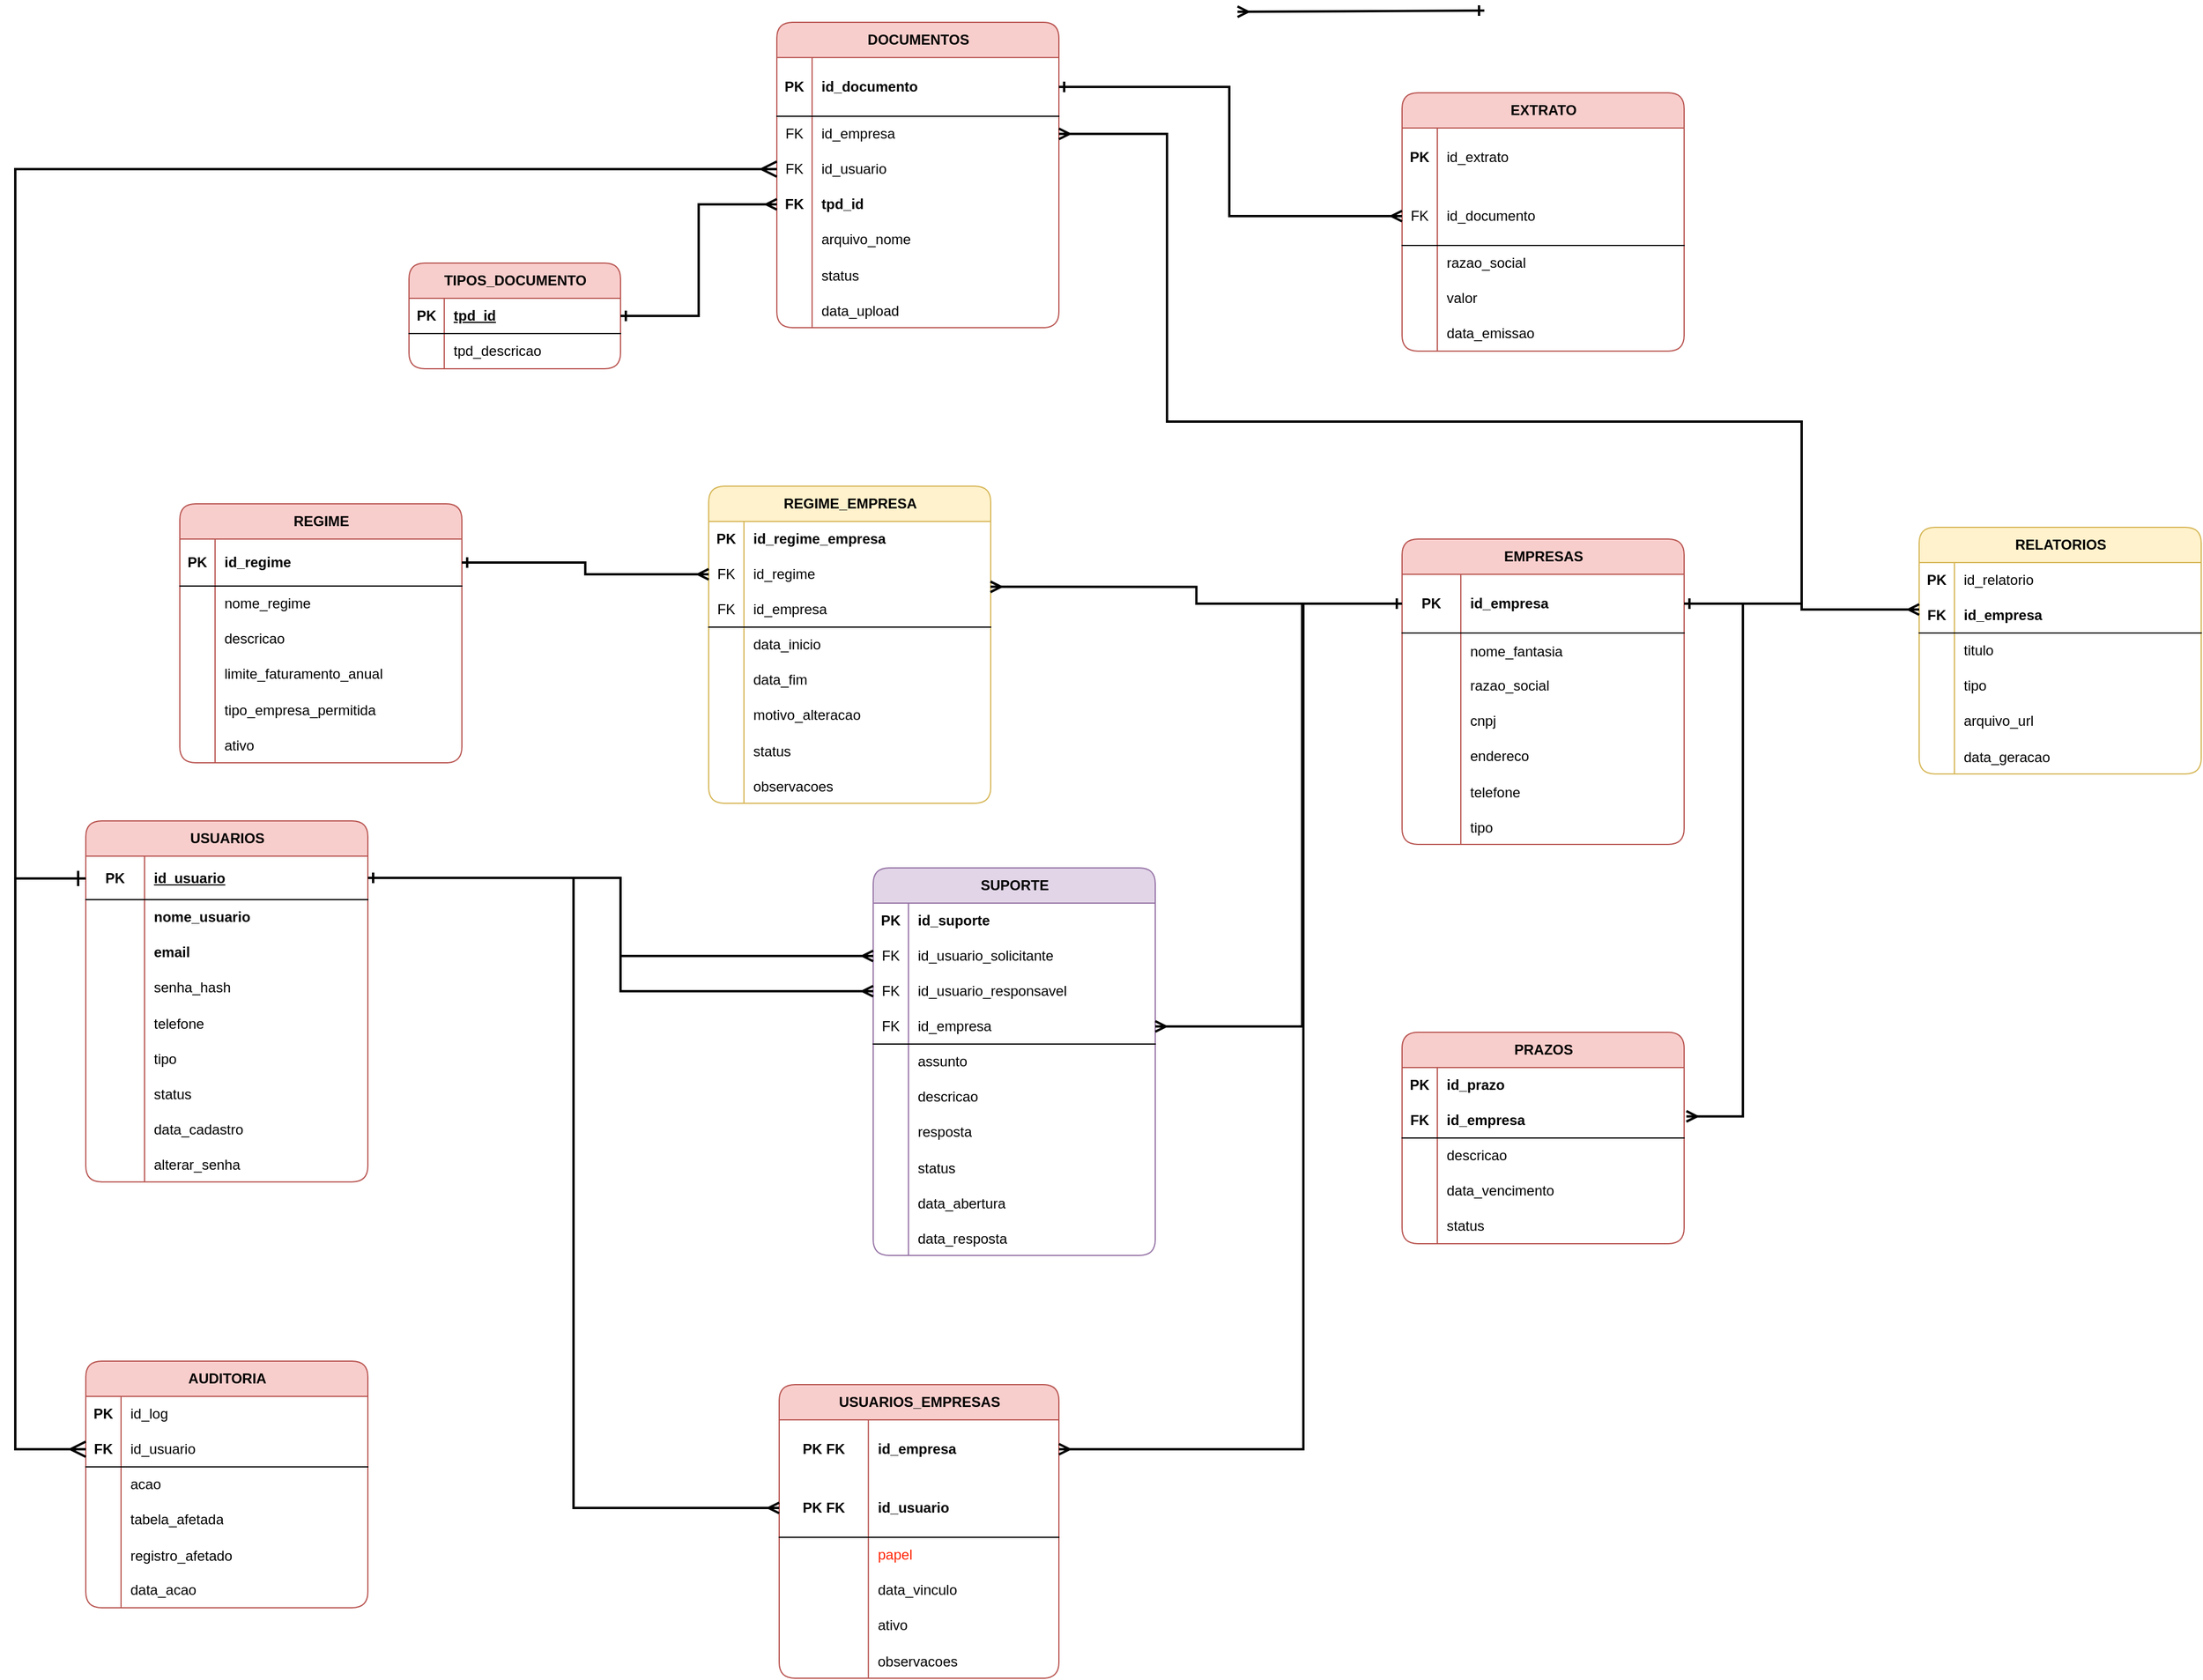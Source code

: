 <mxfile version="28.2.4">
  <diagram name="Página-1" id="9Udow1t1NZ8ONBax7nDM">
    <mxGraphModel dx="3169" dy="1651" grid="0" gridSize="10" guides="1" tooltips="1" connect="1" arrows="1" fold="1" page="1" pageScale="1" pageWidth="2336" pageHeight="1654" math="0" shadow="0">
      <root>
        <mxCell id="0" />
        <mxCell id="1" parent="0" />
        <mxCell id="aTb8cRAbQJP4SxeHpOCR-22" value="USUARIOS" style="shape=table;startSize=30;container=1;collapsible=1;childLayout=tableLayout;fixedRows=1;rowLines=0;fontStyle=1;align=center;resizeLast=1;html=1;rounded=1;fillColor=#f8cecc;strokeColor=#b85450;" parent="1" vertex="1">
          <mxGeometry x="460" y="720" width="240" height="307.333" as="geometry" />
        </mxCell>
        <mxCell id="aTb8cRAbQJP4SxeHpOCR-23" value="" style="shape=tableRow;horizontal=0;startSize=0;swimlaneHead=0;swimlaneBody=0;fillColor=none;collapsible=0;dropTarget=0;points=[[0,0.5],[1,0.5]];portConstraint=eastwest;top=0;left=0;right=0;bottom=1;fontStyle=0;strokeColor=light-dark(#000000,#99CCFF);" parent="aTb8cRAbQJP4SxeHpOCR-22" vertex="1">
          <mxGeometry y="30" width="240" height="37" as="geometry" />
        </mxCell>
        <mxCell id="aTb8cRAbQJP4SxeHpOCR-24" value="PK" style="shape=partialRectangle;connectable=0;fillColor=none;top=0;left=0;bottom=0;right=0;fontStyle=1;overflow=hidden;whiteSpace=wrap;html=1;" parent="aTb8cRAbQJP4SxeHpOCR-23" vertex="1">
          <mxGeometry width="50" height="37" as="geometry">
            <mxRectangle width="50" height="37" as="alternateBounds" />
          </mxGeometry>
        </mxCell>
        <mxCell id="aTb8cRAbQJP4SxeHpOCR-25" value="&lt;u&gt;id_usuario&lt;/u&gt;" style="shape=partialRectangle;connectable=0;fillColor=none;top=0;left=0;bottom=0;right=0;align=left;spacingLeft=6;fontStyle=1;overflow=hidden;whiteSpace=wrap;html=1;strokeColor=light-dark(#000000,#99CCFF);" parent="aTb8cRAbQJP4SxeHpOCR-23" vertex="1">
          <mxGeometry x="50" width="190" height="37" as="geometry">
            <mxRectangle width="190" height="37" as="alternateBounds" />
          </mxGeometry>
        </mxCell>
        <mxCell id="aTb8cRAbQJP4SxeHpOCR-216" value="" style="shape=tableRow;horizontal=0;startSize=0;swimlaneHead=0;swimlaneBody=0;fillColor=none;collapsible=0;dropTarget=0;points=[[0,0.5],[1,0.5]];portConstraint=eastwest;top=0;left=0;right=0;bottom=0;strokeColor=light-dark(#000000,#66B2FF);" parent="aTb8cRAbQJP4SxeHpOCR-22" vertex="1">
          <mxGeometry y="67" width="240" height="30" as="geometry" />
        </mxCell>
        <mxCell id="aTb8cRAbQJP4SxeHpOCR-217" value="" style="shape=partialRectangle;connectable=0;fillColor=none;top=0;left=0;bottom=0;right=0;editable=1;overflow=hidden;whiteSpace=wrap;html=1;" parent="aTb8cRAbQJP4SxeHpOCR-216" vertex="1">
          <mxGeometry width="50" height="30" as="geometry">
            <mxRectangle width="50" height="30" as="alternateBounds" />
          </mxGeometry>
        </mxCell>
        <mxCell id="aTb8cRAbQJP4SxeHpOCR-218" value="&lt;b&gt;nome_usuario&lt;/b&gt;" style="shape=partialRectangle;connectable=0;fillColor=none;top=0;left=0;bottom=0;right=0;align=left;spacingLeft=6;overflow=hidden;whiteSpace=wrap;html=1;strokeColor=light-dark(#000000,#99CCFF);" parent="aTb8cRAbQJP4SxeHpOCR-216" vertex="1">
          <mxGeometry x="50" width="190" height="30" as="geometry">
            <mxRectangle width="190" height="30" as="alternateBounds" />
          </mxGeometry>
        </mxCell>
        <mxCell id="aTb8cRAbQJP4SxeHpOCR-29" value="" style="shape=tableRow;horizontal=0;startSize=0;swimlaneHead=0;swimlaneBody=0;fillColor=none;collapsible=0;dropTarget=0;points=[[0,0.5],[1,0.5]];portConstraint=eastwest;top=0;left=0;right=0;bottom=0;" parent="aTb8cRAbQJP4SxeHpOCR-22" vertex="1">
          <mxGeometry y="97" width="240" height="30" as="geometry" />
        </mxCell>
        <mxCell id="aTb8cRAbQJP4SxeHpOCR-30" value="" style="shape=partialRectangle;connectable=0;fillColor=none;top=0;left=0;bottom=0;right=0;editable=1;overflow=hidden;whiteSpace=wrap;html=1;" parent="aTb8cRAbQJP4SxeHpOCR-29" vertex="1">
          <mxGeometry width="50" height="30" as="geometry">
            <mxRectangle width="50" height="30" as="alternateBounds" />
          </mxGeometry>
        </mxCell>
        <mxCell id="aTb8cRAbQJP4SxeHpOCR-31" value="&lt;b&gt;email&lt;/b&gt;" style="shape=partialRectangle;connectable=0;fillColor=none;top=0;left=0;bottom=0;right=0;align=left;spacingLeft=6;overflow=hidden;whiteSpace=wrap;html=1;" parent="aTb8cRAbQJP4SxeHpOCR-29" vertex="1">
          <mxGeometry x="50" width="190" height="30" as="geometry">
            <mxRectangle width="190" height="30" as="alternateBounds" />
          </mxGeometry>
        </mxCell>
        <mxCell id="aTb8cRAbQJP4SxeHpOCR-32" value="" style="shape=tableRow;horizontal=0;startSize=0;swimlaneHead=0;swimlaneBody=0;fillColor=none;collapsible=0;dropTarget=0;points=[[0,0.5],[1,0.5]];portConstraint=eastwest;top=0;left=0;right=0;bottom=0;" parent="aTb8cRAbQJP4SxeHpOCR-22" vertex="1">
          <mxGeometry y="127" width="240" height="30" as="geometry" />
        </mxCell>
        <mxCell id="aTb8cRAbQJP4SxeHpOCR-33" value="" style="shape=partialRectangle;connectable=0;fillColor=none;top=0;left=0;bottom=0;right=0;editable=1;overflow=hidden;whiteSpace=wrap;html=1;" parent="aTb8cRAbQJP4SxeHpOCR-32" vertex="1">
          <mxGeometry width="50" height="30" as="geometry">
            <mxRectangle width="50" height="30" as="alternateBounds" />
          </mxGeometry>
        </mxCell>
        <mxCell id="aTb8cRAbQJP4SxeHpOCR-34" value="senha_hash" style="shape=partialRectangle;connectable=0;fillColor=none;top=0;left=0;bottom=0;right=0;align=left;spacingLeft=6;overflow=hidden;whiteSpace=wrap;html=1;" parent="aTb8cRAbQJP4SxeHpOCR-32" vertex="1">
          <mxGeometry x="50" width="190" height="30" as="geometry">
            <mxRectangle width="190" height="30" as="alternateBounds" />
          </mxGeometry>
        </mxCell>
        <mxCell id="aTb8cRAbQJP4SxeHpOCR-35" value="" style="shape=tableRow;horizontal=0;startSize=0;swimlaneHead=0;swimlaneBody=0;fillColor=none;collapsible=0;dropTarget=0;points=[[0,0.5],[1,0.5]];portConstraint=eastwest;top=0;left=0;right=0;bottom=0;" parent="aTb8cRAbQJP4SxeHpOCR-22" vertex="1">
          <mxGeometry y="157" width="240" height="30" as="geometry" />
        </mxCell>
        <mxCell id="aTb8cRAbQJP4SxeHpOCR-36" value="" style="shape=partialRectangle;connectable=0;fillColor=none;top=0;left=0;bottom=0;right=0;editable=1;overflow=hidden;" parent="aTb8cRAbQJP4SxeHpOCR-35" vertex="1">
          <mxGeometry width="50" height="30" as="geometry">
            <mxRectangle width="50" height="30" as="alternateBounds" />
          </mxGeometry>
        </mxCell>
        <mxCell id="aTb8cRAbQJP4SxeHpOCR-37" value="telefone" style="shape=partialRectangle;connectable=0;fillColor=none;top=0;left=0;bottom=0;right=0;align=left;spacingLeft=6;overflow=hidden;" parent="aTb8cRAbQJP4SxeHpOCR-35" vertex="1">
          <mxGeometry x="50" width="190" height="30" as="geometry">
            <mxRectangle width="190" height="30" as="alternateBounds" />
          </mxGeometry>
        </mxCell>
        <mxCell id="aTb8cRAbQJP4SxeHpOCR-38" value="" style="shape=tableRow;horizontal=0;startSize=0;swimlaneHead=0;swimlaneBody=0;fillColor=none;collapsible=0;dropTarget=0;points=[[0,0.5],[1,0.5]];portConstraint=eastwest;top=0;left=0;right=0;bottom=0;" parent="aTb8cRAbQJP4SxeHpOCR-22" vertex="1">
          <mxGeometry y="187" width="240" height="30" as="geometry" />
        </mxCell>
        <mxCell id="aTb8cRAbQJP4SxeHpOCR-39" value="" style="shape=partialRectangle;connectable=0;fillColor=none;top=0;left=0;bottom=0;right=0;editable=1;overflow=hidden;" parent="aTb8cRAbQJP4SxeHpOCR-38" vertex="1">
          <mxGeometry width="50" height="30" as="geometry">
            <mxRectangle width="50" height="30" as="alternateBounds" />
          </mxGeometry>
        </mxCell>
        <mxCell id="aTb8cRAbQJP4SxeHpOCR-40" value="tipo" style="shape=partialRectangle;connectable=0;fillColor=none;top=0;left=0;bottom=0;right=0;align=left;spacingLeft=6;overflow=hidden;" parent="aTb8cRAbQJP4SxeHpOCR-38" vertex="1">
          <mxGeometry x="50" width="190" height="30" as="geometry">
            <mxRectangle width="190" height="30" as="alternateBounds" />
          </mxGeometry>
        </mxCell>
        <mxCell id="aTb8cRAbQJP4SxeHpOCR-44" value="" style="shape=tableRow;horizontal=0;startSize=0;swimlaneHead=0;swimlaneBody=0;fillColor=none;collapsible=0;dropTarget=0;points=[[0,0.5],[1,0.5]];portConstraint=eastwest;top=0;left=0;right=0;bottom=0;" parent="aTb8cRAbQJP4SxeHpOCR-22" vertex="1">
          <mxGeometry y="217" width="240" height="30" as="geometry" />
        </mxCell>
        <mxCell id="aTb8cRAbQJP4SxeHpOCR-45" value="" style="shape=partialRectangle;connectable=0;fillColor=none;top=0;left=0;bottom=0;right=0;editable=1;overflow=hidden;" parent="aTb8cRAbQJP4SxeHpOCR-44" vertex="1">
          <mxGeometry width="50" height="30" as="geometry">
            <mxRectangle width="50" height="30" as="alternateBounds" />
          </mxGeometry>
        </mxCell>
        <mxCell id="aTb8cRAbQJP4SxeHpOCR-46" value="status" style="shape=partialRectangle;connectable=0;fillColor=none;top=0;left=0;bottom=0;right=0;align=left;spacingLeft=6;overflow=hidden;" parent="aTb8cRAbQJP4SxeHpOCR-44" vertex="1">
          <mxGeometry x="50" width="190" height="30" as="geometry">
            <mxRectangle width="190" height="30" as="alternateBounds" />
          </mxGeometry>
        </mxCell>
        <mxCell id="aTb8cRAbQJP4SxeHpOCR-47" value="" style="shape=tableRow;horizontal=0;startSize=0;swimlaneHead=0;swimlaneBody=0;fillColor=none;collapsible=0;dropTarget=0;points=[[0,0.5],[1,0.5]];portConstraint=eastwest;top=0;left=0;right=0;bottom=0;" parent="aTb8cRAbQJP4SxeHpOCR-22" vertex="1">
          <mxGeometry y="247" width="240" height="30" as="geometry" />
        </mxCell>
        <mxCell id="aTb8cRAbQJP4SxeHpOCR-48" value="" style="shape=partialRectangle;connectable=0;fillColor=none;top=0;left=0;bottom=0;right=0;editable=1;overflow=hidden;" parent="aTb8cRAbQJP4SxeHpOCR-47" vertex="1">
          <mxGeometry width="50" height="30" as="geometry">
            <mxRectangle width="50" height="30" as="alternateBounds" />
          </mxGeometry>
        </mxCell>
        <mxCell id="aTb8cRAbQJP4SxeHpOCR-49" value="data_cadastro" style="shape=partialRectangle;connectable=0;fillColor=none;top=0;left=0;bottom=0;right=0;align=left;spacingLeft=6;overflow=hidden;" parent="aTb8cRAbQJP4SxeHpOCR-47" vertex="1">
          <mxGeometry x="50" width="190" height="30" as="geometry">
            <mxRectangle width="190" height="30" as="alternateBounds" />
          </mxGeometry>
        </mxCell>
        <mxCell id="yBVMHAFfP1PsOILajYzC-10" value="" style="shape=tableRow;horizontal=0;startSize=0;swimlaneHead=0;swimlaneBody=0;fillColor=none;collapsible=0;dropTarget=0;points=[[0,0.5],[1,0.5]];portConstraint=eastwest;top=0;left=0;right=0;bottom=0;" parent="aTb8cRAbQJP4SxeHpOCR-22" vertex="1">
          <mxGeometry y="277" width="240" height="30" as="geometry" />
        </mxCell>
        <mxCell id="yBVMHAFfP1PsOILajYzC-11" value="" style="shape=partialRectangle;connectable=0;fillColor=none;top=0;left=0;bottom=0;right=0;editable=1;overflow=hidden;" parent="yBVMHAFfP1PsOILajYzC-10" vertex="1">
          <mxGeometry width="50" height="30" as="geometry">
            <mxRectangle width="50" height="30" as="alternateBounds" />
          </mxGeometry>
        </mxCell>
        <mxCell id="yBVMHAFfP1PsOILajYzC-12" value="alterar_senha" style="shape=partialRectangle;connectable=0;fillColor=none;top=0;left=0;bottom=0;right=0;align=left;spacingLeft=6;overflow=hidden;" parent="yBVMHAFfP1PsOILajYzC-10" vertex="1">
          <mxGeometry x="50" width="190" height="30" as="geometry">
            <mxRectangle width="190" height="30" as="alternateBounds" />
          </mxGeometry>
        </mxCell>
        <mxCell id="aTb8cRAbQJP4SxeHpOCR-50" value="EMPRESAS" style="shape=table;startSize=30;container=1;collapsible=1;childLayout=tableLayout;fixedRows=1;rowLines=0;fontStyle=1;align=center;resizeLast=1;html=1;strokeColor=#b85450;rounded=1;swimlaneLine=1;shadow=0;fillColor=#f8cecc;" parent="1" vertex="1">
          <mxGeometry x="1580" y="480" width="240" height="260" as="geometry">
            <mxRectangle x="1350" y="415" width="110" height="30" as="alternateBounds" />
          </mxGeometry>
        </mxCell>
        <mxCell id="yBVMHAFfP1PsOILajYzC-58" value="" style="shape=tableRow;horizontal=0;startSize=0;swimlaneHead=0;swimlaneBody=0;fillColor=none;collapsible=0;dropTarget=0;points=[[0,0.5],[1,0.5]];portConstraint=eastwest;top=0;left=0;right=0;bottom=1;strokeColor=light-dark(#000000,#FF6666);" parent="aTb8cRAbQJP4SxeHpOCR-50" vertex="1">
          <mxGeometry y="30" width="240" height="50" as="geometry" />
        </mxCell>
        <mxCell id="yBVMHAFfP1PsOILajYzC-59" value="PK" style="shape=partialRectangle;connectable=0;fillColor=none;top=0;left=0;bottom=0;right=0;fontStyle=1;overflow=hidden;whiteSpace=wrap;html=1;" parent="yBVMHAFfP1PsOILajYzC-58" vertex="1">
          <mxGeometry width="50" height="50" as="geometry">
            <mxRectangle width="50" height="50" as="alternateBounds" />
          </mxGeometry>
        </mxCell>
        <mxCell id="yBVMHAFfP1PsOILajYzC-60" value="&lt;b&gt;id_empresa&lt;/b&gt;" style="shape=partialRectangle;connectable=0;fillColor=none;top=0;left=0;bottom=0;right=0;align=left;spacingLeft=6;fontStyle=0;overflow=hidden;whiteSpace=wrap;html=1;" parent="yBVMHAFfP1PsOILajYzC-58" vertex="1">
          <mxGeometry x="50" width="190" height="50" as="geometry">
            <mxRectangle width="190" height="50" as="alternateBounds" />
          </mxGeometry>
        </mxCell>
        <mxCell id="a0v2P5sfxZpOZyoatviM-1" value="" style="shape=tableRow;horizontal=0;startSize=0;swimlaneHead=0;swimlaneBody=0;fillColor=none;collapsible=0;dropTarget=0;points=[[0,0.5],[1,0.5]];portConstraint=eastwest;top=0;left=0;right=0;bottom=0;" vertex="1" parent="aTb8cRAbQJP4SxeHpOCR-50">
          <mxGeometry y="80" width="240" height="30" as="geometry" />
        </mxCell>
        <mxCell id="a0v2P5sfxZpOZyoatviM-2" value="" style="shape=partialRectangle;connectable=0;fillColor=none;top=0;left=0;bottom=0;right=0;editable=1;overflow=hidden;" vertex="1" parent="a0v2P5sfxZpOZyoatviM-1">
          <mxGeometry width="50" height="30" as="geometry">
            <mxRectangle width="50" height="30" as="alternateBounds" />
          </mxGeometry>
        </mxCell>
        <mxCell id="a0v2P5sfxZpOZyoatviM-3" value="nome_fantasia" style="shape=partialRectangle;connectable=0;fillColor=none;top=0;left=0;bottom=0;right=0;align=left;spacingLeft=6;overflow=hidden;" vertex="1" parent="a0v2P5sfxZpOZyoatviM-1">
          <mxGeometry x="50" width="190" height="30" as="geometry">
            <mxRectangle width="190" height="30" as="alternateBounds" />
          </mxGeometry>
        </mxCell>
        <mxCell id="aTb8cRAbQJP4SxeHpOCR-54" value="" style="shape=tableRow;horizontal=0;startSize=0;swimlaneHead=0;swimlaneBody=0;fillColor=none;collapsible=0;dropTarget=0;points=[[0,0.5],[1,0.5]];portConstraint=eastwest;top=0;left=0;right=0;bottom=0;strokeColor=inherit;" parent="aTb8cRAbQJP4SxeHpOCR-50" vertex="1">
          <mxGeometry y="110" width="240" height="30" as="geometry" />
        </mxCell>
        <mxCell id="aTb8cRAbQJP4SxeHpOCR-55" value="" style="shape=partialRectangle;connectable=0;fillColor=none;top=0;left=0;bottom=0;right=0;editable=1;overflow=hidden;whiteSpace=wrap;html=1;" parent="aTb8cRAbQJP4SxeHpOCR-54" vertex="1">
          <mxGeometry width="50" height="30" as="geometry">
            <mxRectangle width="50" height="30" as="alternateBounds" />
          </mxGeometry>
        </mxCell>
        <mxCell id="aTb8cRAbQJP4SxeHpOCR-56" value="razao_social" style="shape=partialRectangle;connectable=0;fillColor=none;top=0;left=0;bottom=0;right=0;align=left;spacingLeft=6;overflow=hidden;whiteSpace=wrap;html=1;shadow=0;strokeColor=light-dark(#000000,#FF6666);" parent="aTb8cRAbQJP4SxeHpOCR-54" vertex="1">
          <mxGeometry x="50" width="190" height="30" as="geometry">
            <mxRectangle width="190" height="30" as="alternateBounds" />
          </mxGeometry>
        </mxCell>
        <mxCell id="aTb8cRAbQJP4SxeHpOCR-57" value="" style="shape=tableRow;horizontal=0;startSize=0;swimlaneHead=0;swimlaneBody=0;fillColor=none;collapsible=0;dropTarget=0;points=[[0,0.5],[1,0.5]];portConstraint=eastwest;top=0;left=0;right=0;bottom=0;" parent="aTb8cRAbQJP4SxeHpOCR-50" vertex="1">
          <mxGeometry y="140" width="240" height="30" as="geometry" />
        </mxCell>
        <mxCell id="aTb8cRAbQJP4SxeHpOCR-58" value="" style="shape=partialRectangle;connectable=0;fillColor=none;top=0;left=0;bottom=0;right=0;editable=1;overflow=hidden;whiteSpace=wrap;html=1;" parent="aTb8cRAbQJP4SxeHpOCR-57" vertex="1">
          <mxGeometry width="50" height="30" as="geometry">
            <mxRectangle width="50" height="30" as="alternateBounds" />
          </mxGeometry>
        </mxCell>
        <mxCell id="aTb8cRAbQJP4SxeHpOCR-59" value="cnpj" style="shape=partialRectangle;connectable=0;fillColor=none;top=0;left=0;bottom=0;right=0;align=left;spacingLeft=6;overflow=hidden;whiteSpace=wrap;html=1;" parent="aTb8cRAbQJP4SxeHpOCR-57" vertex="1">
          <mxGeometry x="50" width="190" height="30" as="geometry">
            <mxRectangle width="190" height="30" as="alternateBounds" />
          </mxGeometry>
        </mxCell>
        <mxCell id="aTb8cRAbQJP4SxeHpOCR-60" value="" style="shape=tableRow;horizontal=0;startSize=0;swimlaneHead=0;swimlaneBody=0;fillColor=none;collapsible=0;dropTarget=0;points=[[0,0.5],[1,0.5]];portConstraint=eastwest;top=0;left=0;right=0;bottom=0;" parent="aTb8cRAbQJP4SxeHpOCR-50" vertex="1">
          <mxGeometry y="170" width="240" height="30" as="geometry" />
        </mxCell>
        <mxCell id="aTb8cRAbQJP4SxeHpOCR-61" value="" style="shape=partialRectangle;connectable=0;fillColor=none;top=0;left=0;bottom=0;right=0;editable=1;overflow=hidden;whiteSpace=wrap;html=1;" parent="aTb8cRAbQJP4SxeHpOCR-60" vertex="1">
          <mxGeometry width="50" height="30" as="geometry">
            <mxRectangle width="50" height="30" as="alternateBounds" />
          </mxGeometry>
        </mxCell>
        <mxCell id="aTb8cRAbQJP4SxeHpOCR-62" value="endereco" style="shape=partialRectangle;connectable=0;fillColor=none;top=0;left=0;bottom=0;right=0;align=left;spacingLeft=6;overflow=hidden;whiteSpace=wrap;html=1;" parent="aTb8cRAbQJP4SxeHpOCR-60" vertex="1">
          <mxGeometry x="50" width="190" height="30" as="geometry">
            <mxRectangle width="190" height="30" as="alternateBounds" />
          </mxGeometry>
        </mxCell>
        <mxCell id="aTb8cRAbQJP4SxeHpOCR-63" value="" style="shape=tableRow;horizontal=0;startSize=0;swimlaneHead=0;swimlaneBody=0;fillColor=none;collapsible=0;dropTarget=0;points=[[0,0.5],[1,0.5]];portConstraint=eastwest;top=0;left=0;right=0;bottom=0;" parent="aTb8cRAbQJP4SxeHpOCR-50" vertex="1">
          <mxGeometry y="200" width="240" height="30" as="geometry" />
        </mxCell>
        <mxCell id="aTb8cRAbQJP4SxeHpOCR-64" value="" style="shape=partialRectangle;connectable=0;fillColor=none;top=0;left=0;bottom=0;right=0;editable=1;overflow=hidden;" parent="aTb8cRAbQJP4SxeHpOCR-63" vertex="1">
          <mxGeometry width="50" height="30" as="geometry">
            <mxRectangle width="50" height="30" as="alternateBounds" />
          </mxGeometry>
        </mxCell>
        <mxCell id="aTb8cRAbQJP4SxeHpOCR-65" value="telefone" style="shape=partialRectangle;connectable=0;fillColor=none;top=0;left=0;bottom=0;right=0;align=left;spacingLeft=6;overflow=hidden;" parent="aTb8cRAbQJP4SxeHpOCR-63" vertex="1">
          <mxGeometry x="50" width="190" height="30" as="geometry">
            <mxRectangle width="190" height="30" as="alternateBounds" />
          </mxGeometry>
        </mxCell>
        <mxCell id="yBVMHAFfP1PsOILajYzC-3" value="" style="shape=tableRow;horizontal=0;startSize=0;swimlaneHead=0;swimlaneBody=0;fillColor=none;collapsible=0;dropTarget=0;points=[[0,0.5],[1,0.5]];portConstraint=eastwest;top=0;left=0;right=0;bottom=0;" parent="aTb8cRAbQJP4SxeHpOCR-50" vertex="1">
          <mxGeometry y="230" width="240" height="30" as="geometry" />
        </mxCell>
        <mxCell id="yBVMHAFfP1PsOILajYzC-4" value="" style="shape=partialRectangle;connectable=0;fillColor=none;top=0;left=0;bottom=0;right=0;editable=1;overflow=hidden;" parent="yBVMHAFfP1PsOILajYzC-3" vertex="1">
          <mxGeometry width="50" height="30" as="geometry">
            <mxRectangle width="50" height="30" as="alternateBounds" />
          </mxGeometry>
        </mxCell>
        <mxCell id="yBVMHAFfP1PsOILajYzC-5" value="tipo" style="shape=partialRectangle;connectable=0;fillColor=none;top=0;left=0;bottom=0;right=0;align=left;spacingLeft=6;overflow=hidden;" parent="yBVMHAFfP1PsOILajYzC-3" vertex="1">
          <mxGeometry x="50" width="190" height="30" as="geometry">
            <mxRectangle width="190" height="30" as="alternateBounds" />
          </mxGeometry>
        </mxCell>
        <mxCell id="aTb8cRAbQJP4SxeHpOCR-78" value="DOCUMENTOS" style="shape=table;startSize=30;container=1;collapsible=1;childLayout=tableLayout;fixedRows=1;rowLines=0;fontStyle=1;align=center;resizeLast=1;html=1;rounded=1;fillColor=#f8cecc;strokeColor=#b85450;" parent="1" vertex="1">
          <mxGeometry x="1048" y="40" width="240" height="260" as="geometry" />
        </mxCell>
        <mxCell id="aTb8cRAbQJP4SxeHpOCR-79" value="" style="shape=tableRow;horizontal=0;startSize=0;swimlaneHead=0;swimlaneBody=0;fillColor=none;collapsible=0;dropTarget=0;points=[[0,0.5],[1,0.5]];portConstraint=eastwest;top=0;left=0;right=0;bottom=1;" parent="aTb8cRAbQJP4SxeHpOCR-78" vertex="1">
          <mxGeometry y="30" width="240" height="50" as="geometry" />
        </mxCell>
        <mxCell id="aTb8cRAbQJP4SxeHpOCR-80" value="&lt;b&gt;PK&lt;/b&gt;" style="shape=partialRectangle;connectable=0;fillColor=none;top=0;left=0;bottom=0;right=0;fontStyle=1;overflow=hidden;whiteSpace=wrap;html=1;" parent="aTb8cRAbQJP4SxeHpOCR-79" vertex="1">
          <mxGeometry width="30" height="50" as="geometry">
            <mxRectangle width="30" height="50" as="alternateBounds" />
          </mxGeometry>
        </mxCell>
        <mxCell id="aTb8cRAbQJP4SxeHpOCR-81" value="&lt;b&gt;id_documento&lt;/b&gt;" style="shape=partialRectangle;connectable=0;fillColor=none;top=0;left=0;bottom=0;right=0;align=left;spacingLeft=6;fontStyle=1;overflow=hidden;whiteSpace=wrap;html=1;strokeColor=default;" parent="aTb8cRAbQJP4SxeHpOCR-79" vertex="1">
          <mxGeometry x="30" width="210" height="50" as="geometry">
            <mxRectangle width="210" height="50" as="alternateBounds" />
          </mxGeometry>
        </mxCell>
        <mxCell id="a0v2P5sfxZpOZyoatviM-43" value="" style="shape=tableRow;horizontal=0;startSize=0;swimlaneHead=0;swimlaneBody=0;fillColor=none;collapsible=0;dropTarget=0;points=[[0,0.5],[1,0.5]];portConstraint=eastwest;top=0;left=0;right=0;bottom=0;" vertex="1" parent="aTb8cRAbQJP4SxeHpOCR-78">
          <mxGeometry y="80" width="240" height="30" as="geometry" />
        </mxCell>
        <mxCell id="a0v2P5sfxZpOZyoatviM-44" value="FK" style="shape=partialRectangle;connectable=0;fillColor=none;top=0;left=0;bottom=0;right=0;fontStyle=0;overflow=hidden;whiteSpace=wrap;html=1;" vertex="1" parent="a0v2P5sfxZpOZyoatviM-43">
          <mxGeometry width="30" height="30" as="geometry">
            <mxRectangle width="30" height="30" as="alternateBounds" />
          </mxGeometry>
        </mxCell>
        <mxCell id="a0v2P5sfxZpOZyoatviM-45" value="id_empresa" style="shape=partialRectangle;connectable=0;fillColor=none;top=0;left=0;bottom=0;right=0;align=left;spacingLeft=6;fontStyle=0;overflow=hidden;whiteSpace=wrap;html=1;" vertex="1" parent="a0v2P5sfxZpOZyoatviM-43">
          <mxGeometry x="30" width="210" height="30" as="geometry">
            <mxRectangle width="210" height="30" as="alternateBounds" />
          </mxGeometry>
        </mxCell>
        <mxCell id="a0v2P5sfxZpOZyoatviM-46" value="" style="shape=tableRow;horizontal=0;startSize=0;swimlaneHead=0;swimlaneBody=0;fillColor=none;collapsible=0;dropTarget=0;points=[[0,0.5],[1,0.5]];portConstraint=eastwest;top=0;left=0;right=0;bottom=0;" vertex="1" parent="aTb8cRAbQJP4SxeHpOCR-78">
          <mxGeometry y="110" width="240" height="30" as="geometry" />
        </mxCell>
        <mxCell id="a0v2P5sfxZpOZyoatviM-47" value="FK" style="shape=partialRectangle;connectable=0;fillColor=none;top=0;left=0;bottom=0;right=0;fontStyle=0;overflow=hidden;whiteSpace=wrap;html=1;" vertex="1" parent="a0v2P5sfxZpOZyoatviM-46">
          <mxGeometry width="30" height="30" as="geometry">
            <mxRectangle width="30" height="30" as="alternateBounds" />
          </mxGeometry>
        </mxCell>
        <mxCell id="a0v2P5sfxZpOZyoatviM-48" value="id_usuario" style="shape=partialRectangle;connectable=0;fillColor=none;top=0;left=0;bottom=0;right=0;align=left;spacingLeft=6;fontStyle=0;overflow=hidden;whiteSpace=wrap;html=1;" vertex="1" parent="a0v2P5sfxZpOZyoatviM-46">
          <mxGeometry x="30" width="210" height="30" as="geometry">
            <mxRectangle width="210" height="30" as="alternateBounds" />
          </mxGeometry>
        </mxCell>
        <mxCell id="aTb8cRAbQJP4SxeHpOCR-82" value="" style="shape=tableRow;horizontal=0;startSize=0;swimlaneHead=0;swimlaneBody=0;fillColor=none;collapsible=0;dropTarget=0;points=[[0,0.5],[1,0.5]];portConstraint=eastwest;top=0;left=0;right=0;bottom=0;" parent="aTb8cRAbQJP4SxeHpOCR-78" vertex="1">
          <mxGeometry y="140" width="240" height="30" as="geometry" />
        </mxCell>
        <mxCell id="aTb8cRAbQJP4SxeHpOCR-83" value="&lt;b&gt;FK&lt;/b&gt;" style="shape=partialRectangle;connectable=0;fillColor=none;top=0;left=0;bottom=0;right=0;editable=1;overflow=hidden;whiteSpace=wrap;html=1;" parent="aTb8cRAbQJP4SxeHpOCR-82" vertex="1">
          <mxGeometry width="30" height="30" as="geometry">
            <mxRectangle width="30" height="30" as="alternateBounds" />
          </mxGeometry>
        </mxCell>
        <mxCell id="aTb8cRAbQJP4SxeHpOCR-84" value="&lt;b&gt;tpd_id&lt;/b&gt;" style="shape=partialRectangle;connectable=0;fillColor=none;top=0;left=0;bottom=0;right=0;align=left;spacingLeft=6;overflow=hidden;whiteSpace=wrap;html=1;strokeColor=inherit;" parent="aTb8cRAbQJP4SxeHpOCR-82" vertex="1">
          <mxGeometry x="30" width="210" height="30" as="geometry">
            <mxRectangle width="210" height="30" as="alternateBounds" />
          </mxGeometry>
        </mxCell>
        <mxCell id="aTb8cRAbQJP4SxeHpOCR-88" value="" style="shape=tableRow;horizontal=0;startSize=0;swimlaneHead=0;swimlaneBody=0;fillColor=none;collapsible=0;dropTarget=0;points=[[0,0.5],[1,0.5]];portConstraint=eastwest;top=0;left=0;right=0;bottom=0;" parent="aTb8cRAbQJP4SxeHpOCR-78" vertex="1">
          <mxGeometry y="170" width="240" height="30" as="geometry" />
        </mxCell>
        <mxCell id="aTb8cRAbQJP4SxeHpOCR-89" value="" style="shape=partialRectangle;connectable=0;fillColor=none;top=0;left=0;bottom=0;right=0;editable=1;overflow=hidden;whiteSpace=wrap;html=1;" parent="aTb8cRAbQJP4SxeHpOCR-88" vertex="1">
          <mxGeometry width="30" height="30" as="geometry">
            <mxRectangle width="30" height="30" as="alternateBounds" />
          </mxGeometry>
        </mxCell>
        <mxCell id="aTb8cRAbQJP4SxeHpOCR-90" value="arquivo_nome" style="shape=partialRectangle;connectable=0;fillColor=none;top=0;left=0;bottom=0;right=0;align=left;spacingLeft=6;overflow=hidden;whiteSpace=wrap;html=1;" parent="aTb8cRAbQJP4SxeHpOCR-88" vertex="1">
          <mxGeometry x="30" width="210" height="30" as="geometry">
            <mxRectangle width="210" height="30" as="alternateBounds" />
          </mxGeometry>
        </mxCell>
        <mxCell id="aTb8cRAbQJP4SxeHpOCR-97" value="" style="shape=tableRow;horizontal=0;startSize=0;swimlaneHead=0;swimlaneBody=0;fillColor=none;collapsible=0;dropTarget=0;points=[[0,0.5],[1,0.5]];portConstraint=eastwest;top=0;left=0;right=0;bottom=0;" parent="aTb8cRAbQJP4SxeHpOCR-78" vertex="1">
          <mxGeometry y="200" width="240" height="30" as="geometry" />
        </mxCell>
        <mxCell id="aTb8cRAbQJP4SxeHpOCR-98" value="" style="shape=partialRectangle;connectable=0;fillColor=none;top=0;left=0;bottom=0;right=0;editable=1;overflow=hidden;" parent="aTb8cRAbQJP4SxeHpOCR-97" vertex="1">
          <mxGeometry width="30" height="30" as="geometry">
            <mxRectangle width="30" height="30" as="alternateBounds" />
          </mxGeometry>
        </mxCell>
        <mxCell id="aTb8cRAbQJP4SxeHpOCR-99" value="status" style="shape=partialRectangle;connectable=0;fillColor=none;top=0;left=0;bottom=0;right=0;align=left;spacingLeft=6;overflow=hidden;" parent="aTb8cRAbQJP4SxeHpOCR-97" vertex="1">
          <mxGeometry x="30" width="210" height="30" as="geometry">
            <mxRectangle width="210" height="30" as="alternateBounds" />
          </mxGeometry>
        </mxCell>
        <mxCell id="aTb8cRAbQJP4SxeHpOCR-100" value="" style="shape=tableRow;horizontal=0;startSize=0;swimlaneHead=0;swimlaneBody=0;fillColor=none;collapsible=0;dropTarget=0;points=[[0,0.5],[1,0.5]];portConstraint=eastwest;top=0;left=0;right=0;bottom=0;" parent="aTb8cRAbQJP4SxeHpOCR-78" vertex="1">
          <mxGeometry y="230" width="240" height="30" as="geometry" />
        </mxCell>
        <mxCell id="aTb8cRAbQJP4SxeHpOCR-101" value="" style="shape=partialRectangle;connectable=0;fillColor=none;top=0;left=0;bottom=0;right=0;editable=1;overflow=hidden;" parent="aTb8cRAbQJP4SxeHpOCR-100" vertex="1">
          <mxGeometry width="30" height="30" as="geometry">
            <mxRectangle width="30" height="30" as="alternateBounds" />
          </mxGeometry>
        </mxCell>
        <mxCell id="aTb8cRAbQJP4SxeHpOCR-102" value="data_upload" style="shape=partialRectangle;connectable=0;fillColor=none;top=0;left=0;bottom=0;right=0;align=left;spacingLeft=6;overflow=hidden;" parent="aTb8cRAbQJP4SxeHpOCR-100" vertex="1">
          <mxGeometry x="30" width="210" height="30" as="geometry">
            <mxRectangle width="210" height="30" as="alternateBounds" />
          </mxGeometry>
        </mxCell>
        <mxCell id="aTb8cRAbQJP4SxeHpOCR-122" value="RELATORIOS" style="shape=table;startSize=30;container=1;collapsible=1;childLayout=tableLayout;fixedRows=1;rowLines=0;fontStyle=1;align=center;resizeLast=1;html=1;rounded=1;fillColor=#fff2cc;strokeColor=#d6b656;" parent="1" vertex="1">
          <mxGeometry x="2020" y="470" width="240" height="210" as="geometry" />
        </mxCell>
        <mxCell id="aTb8cRAbQJP4SxeHpOCR-135" value="" style="shape=tableRow;horizontal=0;startSize=0;swimlaneHead=0;swimlaneBody=0;fillColor=none;collapsible=0;dropTarget=0;points=[[0,0.5],[1,0.5]];portConstraint=eastwest;top=0;left=0;right=0;bottom=0;" parent="aTb8cRAbQJP4SxeHpOCR-122" vertex="1">
          <mxGeometry y="30" width="240" height="30" as="geometry" />
        </mxCell>
        <mxCell id="aTb8cRAbQJP4SxeHpOCR-136" value="&lt;b&gt;PK&lt;/b&gt;" style="shape=partialRectangle;connectable=0;fillColor=none;top=0;left=0;bottom=0;right=0;fontStyle=0;overflow=hidden;whiteSpace=wrap;html=1;" parent="aTb8cRAbQJP4SxeHpOCR-135" vertex="1">
          <mxGeometry width="30" height="30" as="geometry">
            <mxRectangle width="30" height="30" as="alternateBounds" />
          </mxGeometry>
        </mxCell>
        <mxCell id="aTb8cRAbQJP4SxeHpOCR-137" value="id_relatorio" style="shape=partialRectangle;connectable=0;fillColor=none;top=0;left=0;bottom=0;right=0;align=left;spacingLeft=6;fontStyle=0;overflow=hidden;whiteSpace=wrap;html=1;" parent="aTb8cRAbQJP4SxeHpOCR-135" vertex="1">
          <mxGeometry x="30" width="210" height="30" as="geometry">
            <mxRectangle width="210" height="30" as="alternateBounds" />
          </mxGeometry>
        </mxCell>
        <mxCell id="aTb8cRAbQJP4SxeHpOCR-123" value="" style="shape=tableRow;horizontal=0;startSize=0;swimlaneHead=0;swimlaneBody=0;fillColor=none;collapsible=0;dropTarget=0;points=[[0,0.5],[1,0.5]];portConstraint=eastwest;top=0;left=0;right=0;bottom=1;" parent="aTb8cRAbQJP4SxeHpOCR-122" vertex="1">
          <mxGeometry y="60" width="240" height="30" as="geometry" />
        </mxCell>
        <mxCell id="aTb8cRAbQJP4SxeHpOCR-124" value="FK" style="shape=partialRectangle;connectable=0;fillColor=none;top=0;left=0;bottom=0;right=0;fontStyle=1;overflow=hidden;whiteSpace=wrap;html=1;" parent="aTb8cRAbQJP4SxeHpOCR-123" vertex="1">
          <mxGeometry width="30" height="30" as="geometry">
            <mxRectangle width="30" height="30" as="alternateBounds" />
          </mxGeometry>
        </mxCell>
        <mxCell id="aTb8cRAbQJP4SxeHpOCR-125" value="id_empresa" style="shape=partialRectangle;connectable=0;fillColor=none;top=0;left=0;bottom=0;right=0;align=left;spacingLeft=6;fontStyle=1;overflow=hidden;whiteSpace=wrap;html=1;" parent="aTb8cRAbQJP4SxeHpOCR-123" vertex="1">
          <mxGeometry x="30" width="210" height="30" as="geometry">
            <mxRectangle width="210" height="30" as="alternateBounds" />
          </mxGeometry>
        </mxCell>
        <mxCell id="aTb8cRAbQJP4SxeHpOCR-126" value="" style="shape=tableRow;horizontal=0;startSize=0;swimlaneHead=0;swimlaneBody=0;fillColor=none;collapsible=0;dropTarget=0;points=[[0,0.5],[1,0.5]];portConstraint=eastwest;top=0;left=0;right=0;bottom=0;" parent="aTb8cRAbQJP4SxeHpOCR-122" vertex="1">
          <mxGeometry y="90" width="240" height="30" as="geometry" />
        </mxCell>
        <mxCell id="aTb8cRAbQJP4SxeHpOCR-127" value="" style="shape=partialRectangle;connectable=0;fillColor=none;top=0;left=0;bottom=0;right=0;editable=1;overflow=hidden;whiteSpace=wrap;html=1;" parent="aTb8cRAbQJP4SxeHpOCR-126" vertex="1">
          <mxGeometry width="30" height="30" as="geometry">
            <mxRectangle width="30" height="30" as="alternateBounds" />
          </mxGeometry>
        </mxCell>
        <mxCell id="aTb8cRAbQJP4SxeHpOCR-128" value="titulo" style="shape=partialRectangle;connectable=0;fillColor=none;top=0;left=0;bottom=0;right=0;align=left;spacingLeft=6;overflow=hidden;whiteSpace=wrap;html=1;" parent="aTb8cRAbQJP4SxeHpOCR-126" vertex="1">
          <mxGeometry x="30" width="210" height="30" as="geometry">
            <mxRectangle width="210" height="30" as="alternateBounds" />
          </mxGeometry>
        </mxCell>
        <mxCell id="aTb8cRAbQJP4SxeHpOCR-129" value="" style="shape=tableRow;horizontal=0;startSize=0;swimlaneHead=0;swimlaneBody=0;fillColor=none;collapsible=0;dropTarget=0;points=[[0,0.5],[1,0.5]];portConstraint=eastwest;top=0;left=0;right=0;bottom=0;" parent="aTb8cRAbQJP4SxeHpOCR-122" vertex="1">
          <mxGeometry y="120" width="240" height="30" as="geometry" />
        </mxCell>
        <mxCell id="aTb8cRAbQJP4SxeHpOCR-130" value="" style="shape=partialRectangle;connectable=0;fillColor=none;top=0;left=0;bottom=0;right=0;editable=1;overflow=hidden;whiteSpace=wrap;html=1;" parent="aTb8cRAbQJP4SxeHpOCR-129" vertex="1">
          <mxGeometry width="30" height="30" as="geometry">
            <mxRectangle width="30" height="30" as="alternateBounds" />
          </mxGeometry>
        </mxCell>
        <mxCell id="aTb8cRAbQJP4SxeHpOCR-131" value="tipo" style="shape=partialRectangle;connectable=0;fillColor=none;top=0;left=0;bottom=0;right=0;align=left;spacingLeft=6;overflow=hidden;whiteSpace=wrap;html=1;" parent="aTb8cRAbQJP4SxeHpOCR-129" vertex="1">
          <mxGeometry x="30" width="210" height="30" as="geometry">
            <mxRectangle width="210" height="30" as="alternateBounds" />
          </mxGeometry>
        </mxCell>
        <mxCell id="aTb8cRAbQJP4SxeHpOCR-132" value="" style="shape=tableRow;horizontal=0;startSize=0;swimlaneHead=0;swimlaneBody=0;fillColor=none;collapsible=0;dropTarget=0;points=[[0,0.5],[1,0.5]];portConstraint=eastwest;top=0;left=0;right=0;bottom=0;" parent="aTb8cRAbQJP4SxeHpOCR-122" vertex="1">
          <mxGeometry y="150" width="240" height="30" as="geometry" />
        </mxCell>
        <mxCell id="aTb8cRAbQJP4SxeHpOCR-133" value="" style="shape=partialRectangle;connectable=0;fillColor=none;top=0;left=0;bottom=0;right=0;editable=1;overflow=hidden;whiteSpace=wrap;html=1;" parent="aTb8cRAbQJP4SxeHpOCR-132" vertex="1">
          <mxGeometry width="30" height="30" as="geometry">
            <mxRectangle width="30" height="30" as="alternateBounds" />
          </mxGeometry>
        </mxCell>
        <mxCell id="aTb8cRAbQJP4SxeHpOCR-134" value="arquivo_url" style="shape=partialRectangle;connectable=0;fillColor=none;top=0;left=0;bottom=0;right=0;align=left;spacingLeft=6;overflow=hidden;whiteSpace=wrap;html=1;" parent="aTb8cRAbQJP4SxeHpOCR-132" vertex="1">
          <mxGeometry x="30" width="210" height="30" as="geometry">
            <mxRectangle width="210" height="30" as="alternateBounds" />
          </mxGeometry>
        </mxCell>
        <mxCell id="aTb8cRAbQJP4SxeHpOCR-138" value="" style="shape=tableRow;horizontal=0;startSize=0;swimlaneHead=0;swimlaneBody=0;fillColor=none;collapsible=0;dropTarget=0;points=[[0,0.5],[1,0.5]];portConstraint=eastwest;top=0;left=0;right=0;bottom=0;" parent="aTb8cRAbQJP4SxeHpOCR-122" vertex="1">
          <mxGeometry y="180" width="240" height="30" as="geometry" />
        </mxCell>
        <mxCell id="aTb8cRAbQJP4SxeHpOCR-139" value="" style="shape=partialRectangle;connectable=0;fillColor=none;top=0;left=0;bottom=0;right=0;editable=1;overflow=hidden;" parent="aTb8cRAbQJP4SxeHpOCR-138" vertex="1">
          <mxGeometry width="30" height="30" as="geometry">
            <mxRectangle width="30" height="30" as="alternateBounds" />
          </mxGeometry>
        </mxCell>
        <mxCell id="aTb8cRAbQJP4SxeHpOCR-140" value="data_geracao" style="shape=partialRectangle;connectable=0;fillColor=none;top=0;left=0;bottom=0;right=0;align=left;spacingLeft=6;overflow=hidden;" parent="aTb8cRAbQJP4SxeHpOCR-138" vertex="1">
          <mxGeometry x="30" width="210" height="30" as="geometry">
            <mxRectangle width="210" height="30" as="alternateBounds" />
          </mxGeometry>
        </mxCell>
        <mxCell id="aTb8cRAbQJP4SxeHpOCR-141" value="SUPORTE" style="shape=table;startSize=30;container=1;collapsible=1;childLayout=tableLayout;fixedRows=1;rowLines=0;fontStyle=1;align=center;resizeLast=1;html=1;rounded=1;fillColor=#e1d5e7;strokeColor=#9673a6;" parent="1" vertex="1">
          <mxGeometry x="1130" y="760" width="240" height="330" as="geometry" />
        </mxCell>
        <mxCell id="aTb8cRAbQJP4SxeHpOCR-157" value="" style="shape=tableRow;horizontal=0;startSize=0;swimlaneHead=0;swimlaneBody=0;fillColor=none;collapsible=0;dropTarget=0;points=[[0,0.5],[1,0.5]];portConstraint=eastwest;top=0;left=0;right=0;bottom=0;" parent="aTb8cRAbQJP4SxeHpOCR-141" vertex="1">
          <mxGeometry y="30" width="240" height="30" as="geometry" />
        </mxCell>
        <mxCell id="aTb8cRAbQJP4SxeHpOCR-158" value="&lt;b&gt;PK&lt;/b&gt;" style="shape=partialRectangle;connectable=0;fillColor=none;top=0;left=0;bottom=0;right=0;fontStyle=0;overflow=hidden;whiteSpace=wrap;html=1;" parent="aTb8cRAbQJP4SxeHpOCR-157" vertex="1">
          <mxGeometry width="30" height="30" as="geometry">
            <mxRectangle width="30" height="30" as="alternateBounds" />
          </mxGeometry>
        </mxCell>
        <mxCell id="aTb8cRAbQJP4SxeHpOCR-159" value="&lt;b&gt;id_suporte&lt;/b&gt;" style="shape=partialRectangle;connectable=0;fillColor=none;top=0;left=0;bottom=0;right=0;align=left;spacingLeft=6;fontStyle=0;overflow=hidden;whiteSpace=wrap;html=1;" parent="aTb8cRAbQJP4SxeHpOCR-157" vertex="1">
          <mxGeometry x="30" width="210" height="30" as="geometry">
            <mxRectangle width="210" height="30" as="alternateBounds" />
          </mxGeometry>
        </mxCell>
        <mxCell id="aTb8cRAbQJP4SxeHpOCR-160" value="" style="shape=tableRow;horizontal=0;startSize=0;swimlaneHead=0;swimlaneBody=0;fillColor=none;collapsible=0;dropTarget=0;points=[[0,0.5],[1,0.5]];portConstraint=eastwest;top=0;left=0;right=0;bottom=0;" parent="aTb8cRAbQJP4SxeHpOCR-141" vertex="1">
          <mxGeometry y="60" width="240" height="30" as="geometry" />
        </mxCell>
        <mxCell id="aTb8cRAbQJP4SxeHpOCR-161" value="FK" style="shape=partialRectangle;connectable=0;fillColor=none;top=0;left=0;bottom=0;right=0;fontStyle=0;overflow=hidden;whiteSpace=wrap;html=1;" parent="aTb8cRAbQJP4SxeHpOCR-160" vertex="1">
          <mxGeometry width="30" height="30" as="geometry">
            <mxRectangle width="30" height="30" as="alternateBounds" />
          </mxGeometry>
        </mxCell>
        <mxCell id="aTb8cRAbQJP4SxeHpOCR-162" value="id_usuario_solicitante" style="shape=partialRectangle;connectable=0;fillColor=none;top=0;left=0;bottom=0;right=0;align=left;spacingLeft=6;fontStyle=0;overflow=hidden;whiteSpace=wrap;html=1;" parent="aTb8cRAbQJP4SxeHpOCR-160" vertex="1">
          <mxGeometry x="30" width="210" height="30" as="geometry">
            <mxRectangle width="210" height="30" as="alternateBounds" />
          </mxGeometry>
        </mxCell>
        <mxCell id="aTb8cRAbQJP4SxeHpOCR-163" value="" style="shape=tableRow;horizontal=0;startSize=0;swimlaneHead=0;swimlaneBody=0;fillColor=none;collapsible=0;dropTarget=0;points=[[0,0.5],[1,0.5]];portConstraint=eastwest;top=0;left=0;right=0;bottom=0;" parent="aTb8cRAbQJP4SxeHpOCR-141" vertex="1">
          <mxGeometry y="90" width="240" height="30" as="geometry" />
        </mxCell>
        <mxCell id="aTb8cRAbQJP4SxeHpOCR-164" value="FK" style="shape=partialRectangle;connectable=0;fillColor=none;top=0;left=0;bottom=0;right=0;fontStyle=0;overflow=hidden;whiteSpace=wrap;html=1;" parent="aTb8cRAbQJP4SxeHpOCR-163" vertex="1">
          <mxGeometry width="30" height="30" as="geometry">
            <mxRectangle width="30" height="30" as="alternateBounds" />
          </mxGeometry>
        </mxCell>
        <mxCell id="aTb8cRAbQJP4SxeHpOCR-165" value="id_usuario_responsavel" style="shape=partialRectangle;connectable=0;fillColor=none;top=0;left=0;bottom=0;right=0;align=left;spacingLeft=6;fontStyle=0;overflow=hidden;whiteSpace=wrap;html=1;" parent="aTb8cRAbQJP4SxeHpOCR-163" vertex="1">
          <mxGeometry x="30" width="210" height="30" as="geometry">
            <mxRectangle width="210" height="30" as="alternateBounds" />
          </mxGeometry>
        </mxCell>
        <mxCell id="aTb8cRAbQJP4SxeHpOCR-142" value="" style="shape=tableRow;horizontal=0;startSize=0;swimlaneHead=0;swimlaneBody=0;fillColor=none;collapsible=0;dropTarget=0;points=[[0,0.5],[1,0.5]];portConstraint=eastwest;top=0;left=0;right=0;bottom=1;" parent="aTb8cRAbQJP4SxeHpOCR-141" vertex="1">
          <mxGeometry y="120" width="240" height="30" as="geometry" />
        </mxCell>
        <mxCell id="aTb8cRAbQJP4SxeHpOCR-143" value="&lt;span style=&quot;font-weight: normal;&quot;&gt;FK&lt;/span&gt;" style="shape=partialRectangle;connectable=0;fillColor=none;top=0;left=0;bottom=0;right=0;fontStyle=1;overflow=hidden;whiteSpace=wrap;html=1;" parent="aTb8cRAbQJP4SxeHpOCR-142" vertex="1">
          <mxGeometry width="30" height="30" as="geometry">
            <mxRectangle width="30" height="30" as="alternateBounds" />
          </mxGeometry>
        </mxCell>
        <mxCell id="aTb8cRAbQJP4SxeHpOCR-144" value="&lt;span style=&quot;font-weight: normal;&quot;&gt;id_empresa&lt;/span&gt;" style="shape=partialRectangle;connectable=0;fillColor=none;top=0;left=0;bottom=0;right=0;align=left;spacingLeft=6;fontStyle=1;overflow=hidden;whiteSpace=wrap;html=1;" parent="aTb8cRAbQJP4SxeHpOCR-142" vertex="1">
          <mxGeometry x="30" width="210" height="30" as="geometry">
            <mxRectangle width="210" height="30" as="alternateBounds" />
          </mxGeometry>
        </mxCell>
        <mxCell id="aTb8cRAbQJP4SxeHpOCR-145" value="" style="shape=tableRow;horizontal=0;startSize=0;swimlaneHead=0;swimlaneBody=0;fillColor=none;collapsible=0;dropTarget=0;points=[[0,0.5],[1,0.5]];portConstraint=eastwest;top=0;left=0;right=0;bottom=0;" parent="aTb8cRAbQJP4SxeHpOCR-141" vertex="1">
          <mxGeometry y="150" width="240" height="30" as="geometry" />
        </mxCell>
        <mxCell id="aTb8cRAbQJP4SxeHpOCR-146" value="" style="shape=partialRectangle;connectable=0;fillColor=none;top=0;left=0;bottom=0;right=0;editable=1;overflow=hidden;whiteSpace=wrap;html=1;" parent="aTb8cRAbQJP4SxeHpOCR-145" vertex="1">
          <mxGeometry width="30" height="30" as="geometry">
            <mxRectangle width="30" height="30" as="alternateBounds" />
          </mxGeometry>
        </mxCell>
        <mxCell id="aTb8cRAbQJP4SxeHpOCR-147" value="assunto" style="shape=partialRectangle;connectable=0;fillColor=none;top=0;left=0;bottom=0;right=0;align=left;spacingLeft=6;overflow=hidden;whiteSpace=wrap;html=1;" parent="aTb8cRAbQJP4SxeHpOCR-145" vertex="1">
          <mxGeometry x="30" width="210" height="30" as="geometry">
            <mxRectangle width="210" height="30" as="alternateBounds" />
          </mxGeometry>
        </mxCell>
        <mxCell id="aTb8cRAbQJP4SxeHpOCR-148" value="" style="shape=tableRow;horizontal=0;startSize=0;swimlaneHead=0;swimlaneBody=0;fillColor=none;collapsible=0;dropTarget=0;points=[[0,0.5],[1,0.5]];portConstraint=eastwest;top=0;left=0;right=0;bottom=0;" parent="aTb8cRAbQJP4SxeHpOCR-141" vertex="1">
          <mxGeometry y="180" width="240" height="30" as="geometry" />
        </mxCell>
        <mxCell id="aTb8cRAbQJP4SxeHpOCR-149" value="" style="shape=partialRectangle;connectable=0;fillColor=none;top=0;left=0;bottom=0;right=0;editable=1;overflow=hidden;whiteSpace=wrap;html=1;" parent="aTb8cRAbQJP4SxeHpOCR-148" vertex="1">
          <mxGeometry width="30" height="30" as="geometry">
            <mxRectangle width="30" height="30" as="alternateBounds" />
          </mxGeometry>
        </mxCell>
        <mxCell id="aTb8cRAbQJP4SxeHpOCR-150" value="descricao" style="shape=partialRectangle;connectable=0;fillColor=none;top=0;left=0;bottom=0;right=0;align=left;spacingLeft=6;overflow=hidden;whiteSpace=wrap;html=1;" parent="aTb8cRAbQJP4SxeHpOCR-148" vertex="1">
          <mxGeometry x="30" width="210" height="30" as="geometry">
            <mxRectangle width="210" height="30" as="alternateBounds" />
          </mxGeometry>
        </mxCell>
        <mxCell id="aTb8cRAbQJP4SxeHpOCR-151" value="" style="shape=tableRow;horizontal=0;startSize=0;swimlaneHead=0;swimlaneBody=0;fillColor=none;collapsible=0;dropTarget=0;points=[[0,0.5],[1,0.5]];portConstraint=eastwest;top=0;left=0;right=0;bottom=0;" parent="aTb8cRAbQJP4SxeHpOCR-141" vertex="1">
          <mxGeometry y="210" width="240" height="30" as="geometry" />
        </mxCell>
        <mxCell id="aTb8cRAbQJP4SxeHpOCR-152" value="" style="shape=partialRectangle;connectable=0;fillColor=none;top=0;left=0;bottom=0;right=0;editable=1;overflow=hidden;whiteSpace=wrap;html=1;" parent="aTb8cRAbQJP4SxeHpOCR-151" vertex="1">
          <mxGeometry width="30" height="30" as="geometry">
            <mxRectangle width="30" height="30" as="alternateBounds" />
          </mxGeometry>
        </mxCell>
        <mxCell id="aTb8cRAbQJP4SxeHpOCR-153" value="resposta" style="shape=partialRectangle;connectable=0;fillColor=none;top=0;left=0;bottom=0;right=0;align=left;spacingLeft=6;overflow=hidden;whiteSpace=wrap;html=1;" parent="aTb8cRAbQJP4SxeHpOCR-151" vertex="1">
          <mxGeometry x="30" width="210" height="30" as="geometry">
            <mxRectangle width="210" height="30" as="alternateBounds" />
          </mxGeometry>
        </mxCell>
        <mxCell id="aTb8cRAbQJP4SxeHpOCR-166" value="" style="shape=tableRow;horizontal=0;startSize=0;swimlaneHead=0;swimlaneBody=0;fillColor=none;collapsible=0;dropTarget=0;points=[[0,0.5],[1,0.5]];portConstraint=eastwest;top=0;left=0;right=0;bottom=0;" parent="aTb8cRAbQJP4SxeHpOCR-141" vertex="1">
          <mxGeometry y="240" width="240" height="30" as="geometry" />
        </mxCell>
        <mxCell id="aTb8cRAbQJP4SxeHpOCR-167" value="" style="shape=partialRectangle;connectable=0;fillColor=none;top=0;left=0;bottom=0;right=0;editable=1;overflow=hidden;" parent="aTb8cRAbQJP4SxeHpOCR-166" vertex="1">
          <mxGeometry width="30" height="30" as="geometry">
            <mxRectangle width="30" height="30" as="alternateBounds" />
          </mxGeometry>
        </mxCell>
        <mxCell id="aTb8cRAbQJP4SxeHpOCR-168" value="status" style="shape=partialRectangle;connectable=0;fillColor=none;top=0;left=0;bottom=0;right=0;align=left;spacingLeft=6;overflow=hidden;" parent="aTb8cRAbQJP4SxeHpOCR-166" vertex="1">
          <mxGeometry x="30" width="210" height="30" as="geometry">
            <mxRectangle width="210" height="30" as="alternateBounds" />
          </mxGeometry>
        </mxCell>
        <mxCell id="aTb8cRAbQJP4SxeHpOCR-172" value="" style="shape=tableRow;horizontal=0;startSize=0;swimlaneHead=0;swimlaneBody=0;fillColor=none;collapsible=0;dropTarget=0;points=[[0,0.5],[1,0.5]];portConstraint=eastwest;top=0;left=0;right=0;bottom=0;" parent="aTb8cRAbQJP4SxeHpOCR-141" vertex="1">
          <mxGeometry y="270" width="240" height="30" as="geometry" />
        </mxCell>
        <mxCell id="aTb8cRAbQJP4SxeHpOCR-173" value="" style="shape=partialRectangle;connectable=0;fillColor=none;top=0;left=0;bottom=0;right=0;editable=1;overflow=hidden;" parent="aTb8cRAbQJP4SxeHpOCR-172" vertex="1">
          <mxGeometry width="30" height="30" as="geometry">
            <mxRectangle width="30" height="30" as="alternateBounds" />
          </mxGeometry>
        </mxCell>
        <mxCell id="aTb8cRAbQJP4SxeHpOCR-174" value="data_abertura" style="shape=partialRectangle;connectable=0;fillColor=none;top=0;left=0;bottom=0;right=0;align=left;spacingLeft=6;overflow=hidden;" parent="aTb8cRAbQJP4SxeHpOCR-172" vertex="1">
          <mxGeometry x="30" width="210" height="30" as="geometry">
            <mxRectangle width="210" height="30" as="alternateBounds" />
          </mxGeometry>
        </mxCell>
        <mxCell id="aTb8cRAbQJP4SxeHpOCR-210" value="" style="shape=tableRow;horizontal=0;startSize=0;swimlaneHead=0;swimlaneBody=0;fillColor=none;collapsible=0;dropTarget=0;points=[[0,0.5],[1,0.5]];portConstraint=eastwest;top=0;left=0;right=0;bottom=0;" parent="aTb8cRAbQJP4SxeHpOCR-141" vertex="1">
          <mxGeometry y="300" width="240" height="30" as="geometry" />
        </mxCell>
        <mxCell id="aTb8cRAbQJP4SxeHpOCR-211" value="" style="shape=partialRectangle;connectable=0;fillColor=none;top=0;left=0;bottom=0;right=0;editable=1;overflow=hidden;" parent="aTb8cRAbQJP4SxeHpOCR-210" vertex="1">
          <mxGeometry width="30" height="30" as="geometry">
            <mxRectangle width="30" height="30" as="alternateBounds" />
          </mxGeometry>
        </mxCell>
        <mxCell id="aTb8cRAbQJP4SxeHpOCR-212" value="data_resposta" style="shape=partialRectangle;connectable=0;fillColor=none;top=0;left=0;bottom=0;right=0;align=left;spacingLeft=6;overflow=hidden;" parent="aTb8cRAbQJP4SxeHpOCR-210" vertex="1">
          <mxGeometry x="30" width="210" height="30" as="geometry">
            <mxRectangle width="210" height="30" as="alternateBounds" />
          </mxGeometry>
        </mxCell>
        <mxCell id="aTb8cRAbQJP4SxeHpOCR-175" value="AUDITORIA" style="shape=table;startSize=30;container=1;collapsible=1;childLayout=tableLayout;fixedRows=1;rowLines=0;fontStyle=1;align=center;resizeLast=1;html=1;rounded=1;fillColor=#f8cecc;strokeColor=#b85450;" parent="1" vertex="1">
          <mxGeometry x="460" y="1180" width="240" height="210" as="geometry" />
        </mxCell>
        <mxCell id="aTb8cRAbQJP4SxeHpOCR-188" value="" style="shape=tableRow;horizontal=0;startSize=0;swimlaneHead=0;swimlaneBody=0;fillColor=none;collapsible=0;dropTarget=0;points=[[0,0.5],[1,0.5]];portConstraint=eastwest;top=0;left=0;right=0;bottom=0;" parent="aTb8cRAbQJP4SxeHpOCR-175" vertex="1">
          <mxGeometry y="30" width="240" height="30" as="geometry" />
        </mxCell>
        <mxCell id="aTb8cRAbQJP4SxeHpOCR-189" value="&lt;b&gt;PK&lt;/b&gt;" style="shape=partialRectangle;connectable=0;fillColor=none;top=0;left=0;bottom=0;right=0;fontStyle=0;overflow=hidden;whiteSpace=wrap;html=1;" parent="aTb8cRAbQJP4SxeHpOCR-188" vertex="1">
          <mxGeometry width="30" height="30" as="geometry">
            <mxRectangle width="30" height="30" as="alternateBounds" />
          </mxGeometry>
        </mxCell>
        <mxCell id="aTb8cRAbQJP4SxeHpOCR-190" value="id_log" style="shape=partialRectangle;connectable=0;fillColor=none;top=0;left=0;bottom=0;right=0;align=left;spacingLeft=6;fontStyle=0;overflow=hidden;whiteSpace=wrap;html=1;" parent="aTb8cRAbQJP4SxeHpOCR-188" vertex="1">
          <mxGeometry x="30" width="210" height="30" as="geometry">
            <mxRectangle width="210" height="30" as="alternateBounds" />
          </mxGeometry>
        </mxCell>
        <mxCell id="aTb8cRAbQJP4SxeHpOCR-176" value="" style="shape=tableRow;horizontal=0;startSize=0;swimlaneHead=0;swimlaneBody=0;fillColor=none;collapsible=0;dropTarget=0;points=[[0,0.5],[1,0.5]];portConstraint=eastwest;top=0;left=0;right=0;bottom=1;" parent="aTb8cRAbQJP4SxeHpOCR-175" vertex="1">
          <mxGeometry y="60" width="240" height="30" as="geometry" />
        </mxCell>
        <mxCell id="aTb8cRAbQJP4SxeHpOCR-177" value="FK" style="shape=partialRectangle;connectable=0;fillColor=none;top=0;left=0;bottom=0;right=0;fontStyle=1;overflow=hidden;whiteSpace=wrap;html=1;" parent="aTb8cRAbQJP4SxeHpOCR-176" vertex="1">
          <mxGeometry width="30" height="30" as="geometry">
            <mxRectangle width="30" height="30" as="alternateBounds" />
          </mxGeometry>
        </mxCell>
        <mxCell id="aTb8cRAbQJP4SxeHpOCR-178" value="id_usuario" style="shape=partialRectangle;connectable=0;fillColor=none;top=0;left=0;bottom=0;right=0;align=left;spacingLeft=6;fontStyle=0;overflow=hidden;whiteSpace=wrap;html=1;" parent="aTb8cRAbQJP4SxeHpOCR-176" vertex="1">
          <mxGeometry x="30" width="210" height="30" as="geometry">
            <mxRectangle width="210" height="30" as="alternateBounds" />
          </mxGeometry>
        </mxCell>
        <mxCell id="aTb8cRAbQJP4SxeHpOCR-179" value="" style="shape=tableRow;horizontal=0;startSize=0;swimlaneHead=0;swimlaneBody=0;fillColor=none;collapsible=0;dropTarget=0;points=[[0,0.5],[1,0.5]];portConstraint=eastwest;top=0;left=0;right=0;bottom=0;" parent="aTb8cRAbQJP4SxeHpOCR-175" vertex="1">
          <mxGeometry y="90" width="240" height="30" as="geometry" />
        </mxCell>
        <mxCell id="aTb8cRAbQJP4SxeHpOCR-180" value="" style="shape=partialRectangle;connectable=0;fillColor=none;top=0;left=0;bottom=0;right=0;editable=1;overflow=hidden;whiteSpace=wrap;html=1;" parent="aTb8cRAbQJP4SxeHpOCR-179" vertex="1">
          <mxGeometry width="30" height="30" as="geometry">
            <mxRectangle width="30" height="30" as="alternateBounds" />
          </mxGeometry>
        </mxCell>
        <mxCell id="aTb8cRAbQJP4SxeHpOCR-181" value="acao" style="shape=partialRectangle;connectable=0;fillColor=none;top=0;left=0;bottom=0;right=0;align=left;spacingLeft=6;overflow=hidden;whiteSpace=wrap;html=1;" parent="aTb8cRAbQJP4SxeHpOCR-179" vertex="1">
          <mxGeometry x="30" width="210" height="30" as="geometry">
            <mxRectangle width="210" height="30" as="alternateBounds" />
          </mxGeometry>
        </mxCell>
        <mxCell id="aTb8cRAbQJP4SxeHpOCR-182" value="" style="shape=tableRow;horizontal=0;startSize=0;swimlaneHead=0;swimlaneBody=0;fillColor=none;collapsible=0;dropTarget=0;points=[[0,0.5],[1,0.5]];portConstraint=eastwest;top=0;left=0;right=0;bottom=0;" parent="aTb8cRAbQJP4SxeHpOCR-175" vertex="1">
          <mxGeometry y="120" width="240" height="30" as="geometry" />
        </mxCell>
        <mxCell id="aTb8cRAbQJP4SxeHpOCR-183" value="" style="shape=partialRectangle;connectable=0;fillColor=none;top=0;left=0;bottom=0;right=0;editable=1;overflow=hidden;whiteSpace=wrap;html=1;" parent="aTb8cRAbQJP4SxeHpOCR-182" vertex="1">
          <mxGeometry width="30" height="30" as="geometry">
            <mxRectangle width="30" height="30" as="alternateBounds" />
          </mxGeometry>
        </mxCell>
        <mxCell id="aTb8cRAbQJP4SxeHpOCR-184" value="tabela_afetada" style="shape=partialRectangle;connectable=0;fillColor=none;top=0;left=0;bottom=0;right=0;align=left;spacingLeft=6;overflow=hidden;whiteSpace=wrap;html=1;" parent="aTb8cRAbQJP4SxeHpOCR-182" vertex="1">
          <mxGeometry x="30" width="210" height="30" as="geometry">
            <mxRectangle width="210" height="30" as="alternateBounds" />
          </mxGeometry>
        </mxCell>
        <mxCell id="aTb8cRAbQJP4SxeHpOCR-191" value="" style="shape=tableRow;horizontal=0;startSize=0;swimlaneHead=0;swimlaneBody=0;fillColor=none;collapsible=0;dropTarget=0;points=[[0,0.5],[1,0.5]];portConstraint=eastwest;top=0;left=0;right=0;bottom=0;" parent="aTb8cRAbQJP4SxeHpOCR-175" vertex="1">
          <mxGeometry y="150" width="240" height="30" as="geometry" />
        </mxCell>
        <mxCell id="aTb8cRAbQJP4SxeHpOCR-192" value="" style="shape=partialRectangle;connectable=0;fillColor=none;top=0;left=0;bottom=0;right=0;editable=1;overflow=hidden;" parent="aTb8cRAbQJP4SxeHpOCR-191" vertex="1">
          <mxGeometry width="30" height="30" as="geometry">
            <mxRectangle width="30" height="30" as="alternateBounds" />
          </mxGeometry>
        </mxCell>
        <mxCell id="aTb8cRAbQJP4SxeHpOCR-193" value="registro_afetado" style="shape=partialRectangle;connectable=0;fillColor=none;top=0;left=0;bottom=0;right=0;align=left;spacingLeft=6;overflow=hidden;" parent="aTb8cRAbQJP4SxeHpOCR-191" vertex="1">
          <mxGeometry x="30" width="210" height="30" as="geometry">
            <mxRectangle width="210" height="30" as="alternateBounds" />
          </mxGeometry>
        </mxCell>
        <mxCell id="aTb8cRAbQJP4SxeHpOCR-185" value="" style="shape=tableRow;horizontal=0;startSize=0;swimlaneHead=0;swimlaneBody=0;fillColor=none;collapsible=0;dropTarget=0;points=[[0,0.5],[1,0.5]];portConstraint=eastwest;top=0;left=0;right=0;bottom=0;" parent="aTb8cRAbQJP4SxeHpOCR-175" vertex="1">
          <mxGeometry y="180" width="240" height="30" as="geometry" />
        </mxCell>
        <mxCell id="aTb8cRAbQJP4SxeHpOCR-186" value="" style="shape=partialRectangle;connectable=0;fillColor=none;top=0;left=0;bottom=0;right=0;editable=1;overflow=hidden;whiteSpace=wrap;html=1;" parent="aTb8cRAbQJP4SxeHpOCR-185" vertex="1">
          <mxGeometry width="30" height="30" as="geometry">
            <mxRectangle width="30" height="30" as="alternateBounds" />
          </mxGeometry>
        </mxCell>
        <mxCell id="aTb8cRAbQJP4SxeHpOCR-187" value="data_acao" style="shape=partialRectangle;connectable=0;fillColor=none;top=0;left=0;bottom=0;right=0;align=left;spacingLeft=6;overflow=hidden;whiteSpace=wrap;html=1;" parent="aTb8cRAbQJP4SxeHpOCR-185" vertex="1">
          <mxGeometry x="30" width="210" height="30" as="geometry">
            <mxRectangle width="210" height="30" as="alternateBounds" />
          </mxGeometry>
        </mxCell>
        <mxCell id="yBVMHAFfP1PsOILajYzC-2" value="" style="endArrow=ERone;html=1;rounded=0;strokeWidth=2;startArrow=ERmany;startFill=0;endFill=0;exitX=1.004;exitY=0.8;exitDx=0;exitDy=0;exitPerimeter=0;" parent="1" edge="1">
          <mxGeometry relative="1" as="geometry">
            <mxPoint x="1440" y="31" as="sourcePoint" />
            <mxPoint x="1650" y="30" as="targetPoint" />
          </mxGeometry>
        </mxCell>
        <mxCell id="yBVMHAFfP1PsOILajYzC-30" value="REGIME" style="shape=table;startSize=30;container=1;collapsible=1;childLayout=tableLayout;fixedRows=1;rowLines=0;fontStyle=1;align=center;resizeLast=1;html=1;rounded=1;fillColor=#f8cecc;strokeColor=#b85450;" parent="1" vertex="1">
          <mxGeometry x="540" y="450" width="240" height="220.548" as="geometry" />
        </mxCell>
        <mxCell id="yBVMHAFfP1PsOILajYzC-31" value="" style="shape=tableRow;horizontal=0;startSize=0;swimlaneHead=0;swimlaneBody=0;fillColor=none;collapsible=0;dropTarget=0;points=[[0,0.5],[1,0.5]];portConstraint=eastwest;top=0;left=0;right=0;bottom=1;" parent="yBVMHAFfP1PsOILajYzC-30" vertex="1">
          <mxGeometry y="30" width="240" height="40" as="geometry" />
        </mxCell>
        <mxCell id="yBVMHAFfP1PsOILajYzC-32" value="PK" style="shape=partialRectangle;connectable=0;fillColor=none;top=0;left=0;bottom=0;right=0;fontStyle=1;overflow=hidden;whiteSpace=wrap;html=1;" parent="yBVMHAFfP1PsOILajYzC-31" vertex="1">
          <mxGeometry width="30" height="40" as="geometry">
            <mxRectangle width="30" height="40" as="alternateBounds" />
          </mxGeometry>
        </mxCell>
        <mxCell id="yBVMHAFfP1PsOILajYzC-33" value="&lt;b&gt;id_regime&lt;/b&gt;" style="shape=partialRectangle;connectable=0;fillColor=none;top=0;left=0;bottom=0;right=0;align=left;spacingLeft=6;fontStyle=0;overflow=hidden;whiteSpace=wrap;html=1;" parent="yBVMHAFfP1PsOILajYzC-31" vertex="1">
          <mxGeometry x="30" width="210" height="40" as="geometry">
            <mxRectangle width="210" height="40" as="alternateBounds" />
          </mxGeometry>
        </mxCell>
        <mxCell id="yBVMHAFfP1PsOILajYzC-34" value="" style="shape=tableRow;horizontal=0;startSize=0;swimlaneHead=0;swimlaneBody=0;fillColor=none;collapsible=0;dropTarget=0;points=[[0,0.5],[1,0.5]];portConstraint=eastwest;top=0;left=0;right=0;bottom=0;" parent="yBVMHAFfP1PsOILajYzC-30" vertex="1">
          <mxGeometry y="70" width="240" height="30" as="geometry" />
        </mxCell>
        <mxCell id="yBVMHAFfP1PsOILajYzC-35" value="" style="shape=partialRectangle;connectable=0;fillColor=none;top=0;left=0;bottom=0;right=0;editable=1;overflow=hidden;whiteSpace=wrap;html=1;" parent="yBVMHAFfP1PsOILajYzC-34" vertex="1">
          <mxGeometry width="30" height="30" as="geometry">
            <mxRectangle width="30" height="30" as="alternateBounds" />
          </mxGeometry>
        </mxCell>
        <mxCell id="yBVMHAFfP1PsOILajYzC-36" value="nome_regime" style="shape=partialRectangle;connectable=0;fillColor=none;top=0;left=0;bottom=0;right=0;align=left;spacingLeft=6;overflow=hidden;whiteSpace=wrap;html=1;" parent="yBVMHAFfP1PsOILajYzC-34" vertex="1">
          <mxGeometry x="30" width="210" height="30" as="geometry">
            <mxRectangle width="210" height="30" as="alternateBounds" />
          </mxGeometry>
        </mxCell>
        <mxCell id="yBVMHAFfP1PsOILajYzC-37" value="" style="shape=tableRow;horizontal=0;startSize=0;swimlaneHead=0;swimlaneBody=0;fillColor=none;collapsible=0;dropTarget=0;points=[[0,0.5],[1,0.5]];portConstraint=eastwest;top=0;left=0;right=0;bottom=0;" parent="yBVMHAFfP1PsOILajYzC-30" vertex="1">
          <mxGeometry y="100" width="240" height="30" as="geometry" />
        </mxCell>
        <mxCell id="yBVMHAFfP1PsOILajYzC-38" value="" style="shape=partialRectangle;connectable=0;fillColor=none;top=0;left=0;bottom=0;right=0;editable=1;overflow=hidden;whiteSpace=wrap;html=1;" parent="yBVMHAFfP1PsOILajYzC-37" vertex="1">
          <mxGeometry width="30" height="30" as="geometry">
            <mxRectangle width="30" height="30" as="alternateBounds" />
          </mxGeometry>
        </mxCell>
        <mxCell id="yBVMHAFfP1PsOILajYzC-39" value="descricao" style="shape=partialRectangle;connectable=0;fillColor=none;top=0;left=0;bottom=0;right=0;align=left;spacingLeft=6;overflow=hidden;whiteSpace=wrap;html=1;" parent="yBVMHAFfP1PsOILajYzC-37" vertex="1">
          <mxGeometry x="30" width="210" height="30" as="geometry">
            <mxRectangle width="210" height="30" as="alternateBounds" />
          </mxGeometry>
        </mxCell>
        <mxCell id="yBVMHAFfP1PsOILajYzC-40" value="" style="shape=tableRow;horizontal=0;startSize=0;swimlaneHead=0;swimlaneBody=0;fillColor=none;collapsible=0;dropTarget=0;points=[[0,0.5],[1,0.5]];portConstraint=eastwest;top=0;left=0;right=0;bottom=0;" parent="yBVMHAFfP1PsOILajYzC-30" vertex="1">
          <mxGeometry y="130" width="240" height="30" as="geometry" />
        </mxCell>
        <mxCell id="yBVMHAFfP1PsOILajYzC-41" value="" style="shape=partialRectangle;connectable=0;fillColor=none;top=0;left=0;bottom=0;right=0;editable=1;overflow=hidden;whiteSpace=wrap;html=1;" parent="yBVMHAFfP1PsOILajYzC-40" vertex="1">
          <mxGeometry width="30" height="30" as="geometry">
            <mxRectangle width="30" height="30" as="alternateBounds" />
          </mxGeometry>
        </mxCell>
        <mxCell id="yBVMHAFfP1PsOILajYzC-42" value="limite_faturamento_anual" style="shape=partialRectangle;connectable=0;fillColor=none;top=0;left=0;bottom=0;right=0;align=left;spacingLeft=6;overflow=hidden;whiteSpace=wrap;html=1;" parent="yBVMHAFfP1PsOILajYzC-40" vertex="1">
          <mxGeometry x="30" width="210" height="30" as="geometry">
            <mxRectangle width="210" height="30" as="alternateBounds" />
          </mxGeometry>
        </mxCell>
        <mxCell id="t3WniyW4iyBg4lmgIeA--1" value="" style="shape=tableRow;horizontal=0;startSize=0;swimlaneHead=0;swimlaneBody=0;fillColor=none;collapsible=0;dropTarget=0;points=[[0,0.5],[1,0.5]];portConstraint=eastwest;top=0;left=0;right=0;bottom=0;" parent="yBVMHAFfP1PsOILajYzC-30" vertex="1">
          <mxGeometry y="160" width="240" height="30" as="geometry" />
        </mxCell>
        <mxCell id="t3WniyW4iyBg4lmgIeA--2" value="" style="shape=partialRectangle;connectable=0;fillColor=none;top=0;left=0;bottom=0;right=0;editable=1;overflow=hidden;" parent="t3WniyW4iyBg4lmgIeA--1" vertex="1">
          <mxGeometry width="30" height="30" as="geometry">
            <mxRectangle width="30" height="30" as="alternateBounds" />
          </mxGeometry>
        </mxCell>
        <mxCell id="t3WniyW4iyBg4lmgIeA--3" value="tipo_empresa_permitida" style="shape=partialRectangle;connectable=0;fillColor=none;top=0;left=0;bottom=0;right=0;align=left;spacingLeft=6;overflow=hidden;" parent="t3WniyW4iyBg4lmgIeA--1" vertex="1">
          <mxGeometry x="30" width="210" height="30" as="geometry">
            <mxRectangle width="210" height="30" as="alternateBounds" />
          </mxGeometry>
        </mxCell>
        <mxCell id="t3WniyW4iyBg4lmgIeA--4" value="" style="shape=tableRow;horizontal=0;startSize=0;swimlaneHead=0;swimlaneBody=0;fillColor=none;collapsible=0;dropTarget=0;points=[[0,0.5],[1,0.5]];portConstraint=eastwest;top=0;left=0;right=0;bottom=0;" parent="yBVMHAFfP1PsOILajYzC-30" vertex="1">
          <mxGeometry y="190" width="240" height="30" as="geometry" />
        </mxCell>
        <mxCell id="t3WniyW4iyBg4lmgIeA--5" value="" style="shape=partialRectangle;connectable=0;fillColor=none;top=0;left=0;bottom=0;right=0;editable=1;overflow=hidden;" parent="t3WniyW4iyBg4lmgIeA--4" vertex="1">
          <mxGeometry width="30" height="30" as="geometry">
            <mxRectangle width="30" height="30" as="alternateBounds" />
          </mxGeometry>
        </mxCell>
        <mxCell id="t3WniyW4iyBg4lmgIeA--6" value="ativo" style="shape=partialRectangle;connectable=0;fillColor=none;top=0;left=0;bottom=0;right=0;align=left;spacingLeft=6;overflow=hidden;" parent="t3WniyW4iyBg4lmgIeA--4" vertex="1">
          <mxGeometry x="30" width="210" height="30" as="geometry">
            <mxRectangle width="210" height="30" as="alternateBounds" />
          </mxGeometry>
        </mxCell>
        <mxCell id="yBVMHAFfP1PsOILajYzC-43" value="REGIME_EMPRESA" style="shape=table;startSize=30;container=1;collapsible=1;childLayout=tableLayout;fixedRows=1;rowLines=0;fontStyle=1;align=center;resizeLast=1;html=1;rounded=1;fillColor=#fff2cc;strokeColor=#d6b656;" parent="1" vertex="1">
          <mxGeometry x="990" y="435" width="240" height="270" as="geometry" />
        </mxCell>
        <mxCell id="oVngLNcCz2MQp9PnumgH-4" value="" style="shape=tableRow;horizontal=0;startSize=0;swimlaneHead=0;swimlaneBody=0;fillColor=none;collapsible=0;dropTarget=0;points=[[0,0.5],[1,0.5]];portConstraint=eastwest;top=0;left=0;right=0;bottom=0;" parent="yBVMHAFfP1PsOILajYzC-43" vertex="1">
          <mxGeometry y="30" width="240" height="30" as="geometry" />
        </mxCell>
        <mxCell id="oVngLNcCz2MQp9PnumgH-5" value="&lt;b&gt;PK&lt;/b&gt;" style="shape=partialRectangle;connectable=0;fillColor=none;top=0;left=0;bottom=0;right=0;fontStyle=0;overflow=hidden;whiteSpace=wrap;html=1;" parent="oVngLNcCz2MQp9PnumgH-4" vertex="1">
          <mxGeometry width="30" height="30" as="geometry">
            <mxRectangle width="30" height="30" as="alternateBounds" />
          </mxGeometry>
        </mxCell>
        <mxCell id="oVngLNcCz2MQp9PnumgH-6" value="&lt;b&gt;id_regime_empresa&lt;/b&gt;" style="shape=partialRectangle;connectable=0;fillColor=none;top=0;left=0;bottom=0;right=0;align=left;spacingLeft=6;fontStyle=0;overflow=hidden;whiteSpace=wrap;html=1;" parent="oVngLNcCz2MQp9PnumgH-4" vertex="1">
          <mxGeometry x="30" width="210" height="30" as="geometry">
            <mxRectangle width="210" height="30" as="alternateBounds" />
          </mxGeometry>
        </mxCell>
        <mxCell id="oVngLNcCz2MQp9PnumgH-1" value="" style="shape=tableRow;horizontal=0;startSize=0;swimlaneHead=0;swimlaneBody=0;fillColor=none;collapsible=0;dropTarget=0;points=[[0,0.5],[1,0.5]];portConstraint=eastwest;top=0;left=0;right=0;bottom=0;" parent="yBVMHAFfP1PsOILajYzC-43" vertex="1">
          <mxGeometry y="60" width="240" height="30" as="geometry" />
        </mxCell>
        <mxCell id="oVngLNcCz2MQp9PnumgH-2" value="FK" style="shape=partialRectangle;connectable=0;fillColor=none;top=0;left=0;bottom=0;right=0;fontStyle=0;overflow=hidden;whiteSpace=wrap;html=1;" parent="oVngLNcCz2MQp9PnumgH-1" vertex="1">
          <mxGeometry width="30" height="30" as="geometry">
            <mxRectangle width="30" height="30" as="alternateBounds" />
          </mxGeometry>
        </mxCell>
        <mxCell id="oVngLNcCz2MQp9PnumgH-3" value="id_regime" style="shape=partialRectangle;connectable=0;fillColor=none;top=0;left=0;bottom=0;right=0;align=left;spacingLeft=6;fontStyle=0;overflow=hidden;whiteSpace=wrap;html=1;" parent="oVngLNcCz2MQp9PnumgH-1" vertex="1">
          <mxGeometry x="30" width="210" height="30" as="geometry">
            <mxRectangle width="210" height="30" as="alternateBounds" />
          </mxGeometry>
        </mxCell>
        <mxCell id="yBVMHAFfP1PsOILajYzC-44" value="" style="shape=tableRow;horizontal=0;startSize=0;swimlaneHead=0;swimlaneBody=0;fillColor=none;collapsible=0;dropTarget=0;points=[[0,0.5],[1,0.5]];portConstraint=eastwest;top=0;left=0;right=0;bottom=1;" parent="yBVMHAFfP1PsOILajYzC-43" vertex="1">
          <mxGeometry y="90" width="240" height="30" as="geometry" />
        </mxCell>
        <mxCell id="yBVMHAFfP1PsOILajYzC-45" value="&lt;span style=&quot;font-weight: normal;&quot;&gt;FK&lt;/span&gt;" style="shape=partialRectangle;connectable=0;fillColor=none;top=0;left=0;bottom=0;right=0;fontStyle=1;overflow=hidden;whiteSpace=wrap;html=1;" parent="yBVMHAFfP1PsOILajYzC-44" vertex="1">
          <mxGeometry width="30" height="30" as="geometry">
            <mxRectangle width="30" height="30" as="alternateBounds" />
          </mxGeometry>
        </mxCell>
        <mxCell id="yBVMHAFfP1PsOILajYzC-46" value="id_empresa" style="shape=partialRectangle;connectable=0;fillColor=none;top=0;left=0;bottom=0;right=0;align=left;spacingLeft=6;fontStyle=0;overflow=hidden;whiteSpace=wrap;html=1;" parent="yBVMHAFfP1PsOILajYzC-44" vertex="1">
          <mxGeometry x="30" width="210" height="30" as="geometry">
            <mxRectangle width="210" height="30" as="alternateBounds" />
          </mxGeometry>
        </mxCell>
        <mxCell id="yBVMHAFfP1PsOILajYzC-47" value="" style="shape=tableRow;horizontal=0;startSize=0;swimlaneHead=0;swimlaneBody=0;fillColor=none;collapsible=0;dropTarget=0;points=[[0,0.5],[1,0.5]];portConstraint=eastwest;top=0;left=0;right=0;bottom=0;" parent="yBVMHAFfP1PsOILajYzC-43" vertex="1">
          <mxGeometry y="120" width="240" height="30" as="geometry" />
        </mxCell>
        <mxCell id="yBVMHAFfP1PsOILajYzC-48" value="" style="shape=partialRectangle;connectable=0;fillColor=none;top=0;left=0;bottom=0;right=0;editable=1;overflow=hidden;whiteSpace=wrap;html=1;" parent="yBVMHAFfP1PsOILajYzC-47" vertex="1">
          <mxGeometry width="30" height="30" as="geometry">
            <mxRectangle width="30" height="30" as="alternateBounds" />
          </mxGeometry>
        </mxCell>
        <mxCell id="yBVMHAFfP1PsOILajYzC-49" value="data_inicio" style="shape=partialRectangle;connectable=0;fillColor=none;top=0;left=0;bottom=0;right=0;align=left;spacingLeft=6;overflow=hidden;whiteSpace=wrap;html=1;" parent="yBVMHAFfP1PsOILajYzC-47" vertex="1">
          <mxGeometry x="30" width="210" height="30" as="geometry">
            <mxRectangle width="210" height="30" as="alternateBounds" />
          </mxGeometry>
        </mxCell>
        <mxCell id="yBVMHAFfP1PsOILajYzC-50" value="" style="shape=tableRow;horizontal=0;startSize=0;swimlaneHead=0;swimlaneBody=0;fillColor=none;collapsible=0;dropTarget=0;points=[[0,0.5],[1,0.5]];portConstraint=eastwest;top=0;left=0;right=0;bottom=0;" parent="yBVMHAFfP1PsOILajYzC-43" vertex="1">
          <mxGeometry y="150" width="240" height="30" as="geometry" />
        </mxCell>
        <mxCell id="yBVMHAFfP1PsOILajYzC-51" value="" style="shape=partialRectangle;connectable=0;fillColor=none;top=0;left=0;bottom=0;right=0;editable=1;overflow=hidden;whiteSpace=wrap;html=1;" parent="yBVMHAFfP1PsOILajYzC-50" vertex="1">
          <mxGeometry width="30" height="30" as="geometry">
            <mxRectangle width="30" height="30" as="alternateBounds" />
          </mxGeometry>
        </mxCell>
        <mxCell id="yBVMHAFfP1PsOILajYzC-52" value="data_fim" style="shape=partialRectangle;connectable=0;fillColor=none;top=0;left=0;bottom=0;right=0;align=left;spacingLeft=6;overflow=hidden;whiteSpace=wrap;html=1;" parent="yBVMHAFfP1PsOILajYzC-50" vertex="1">
          <mxGeometry x="30" width="210" height="30" as="geometry">
            <mxRectangle width="210" height="30" as="alternateBounds" />
          </mxGeometry>
        </mxCell>
        <mxCell id="yBVMHAFfP1PsOILajYzC-53" value="" style="shape=tableRow;horizontal=0;startSize=0;swimlaneHead=0;swimlaneBody=0;fillColor=none;collapsible=0;dropTarget=0;points=[[0,0.5],[1,0.5]];portConstraint=eastwest;top=0;left=0;right=0;bottom=0;" parent="yBVMHAFfP1PsOILajYzC-43" vertex="1">
          <mxGeometry y="180" width="240" height="30" as="geometry" />
        </mxCell>
        <mxCell id="yBVMHAFfP1PsOILajYzC-54" value="" style="shape=partialRectangle;connectable=0;fillColor=none;top=0;left=0;bottom=0;right=0;editable=1;overflow=hidden;whiteSpace=wrap;html=1;" parent="yBVMHAFfP1PsOILajYzC-53" vertex="1">
          <mxGeometry width="30" height="30" as="geometry">
            <mxRectangle width="30" height="30" as="alternateBounds" />
          </mxGeometry>
        </mxCell>
        <mxCell id="yBVMHAFfP1PsOILajYzC-55" value="motivo_alteracao" style="shape=partialRectangle;connectable=0;fillColor=none;top=0;left=0;bottom=0;right=0;align=left;spacingLeft=6;overflow=hidden;whiteSpace=wrap;html=1;" parent="yBVMHAFfP1PsOILajYzC-53" vertex="1">
          <mxGeometry x="30" width="210" height="30" as="geometry">
            <mxRectangle width="210" height="30" as="alternateBounds" />
          </mxGeometry>
        </mxCell>
        <mxCell id="t3WniyW4iyBg4lmgIeA--10" value="" style="shape=tableRow;horizontal=0;startSize=0;swimlaneHead=0;swimlaneBody=0;fillColor=none;collapsible=0;dropTarget=0;points=[[0,0.5],[1,0.5]];portConstraint=eastwest;top=0;left=0;right=0;bottom=0;" parent="yBVMHAFfP1PsOILajYzC-43" vertex="1">
          <mxGeometry y="210" width="240" height="30" as="geometry" />
        </mxCell>
        <mxCell id="t3WniyW4iyBg4lmgIeA--11" value="" style="shape=partialRectangle;connectable=0;fillColor=none;top=0;left=0;bottom=0;right=0;editable=1;overflow=hidden;" parent="t3WniyW4iyBg4lmgIeA--10" vertex="1">
          <mxGeometry width="30" height="30" as="geometry">
            <mxRectangle width="30" height="30" as="alternateBounds" />
          </mxGeometry>
        </mxCell>
        <mxCell id="t3WniyW4iyBg4lmgIeA--12" value="status" style="shape=partialRectangle;connectable=0;fillColor=none;top=0;left=0;bottom=0;right=0;align=left;spacingLeft=6;overflow=hidden;" parent="t3WniyW4iyBg4lmgIeA--10" vertex="1">
          <mxGeometry x="30" width="210" height="30" as="geometry">
            <mxRectangle width="210" height="30" as="alternateBounds" />
          </mxGeometry>
        </mxCell>
        <mxCell id="t3WniyW4iyBg4lmgIeA--13" value="" style="shape=tableRow;horizontal=0;startSize=0;swimlaneHead=0;swimlaneBody=0;fillColor=none;collapsible=0;dropTarget=0;points=[[0,0.5],[1,0.5]];portConstraint=eastwest;top=0;left=0;right=0;bottom=0;" parent="yBVMHAFfP1PsOILajYzC-43" vertex="1">
          <mxGeometry y="240" width="240" height="30" as="geometry" />
        </mxCell>
        <mxCell id="t3WniyW4iyBg4lmgIeA--14" value="" style="shape=partialRectangle;connectable=0;fillColor=none;top=0;left=0;bottom=0;right=0;editable=1;overflow=hidden;" parent="t3WniyW4iyBg4lmgIeA--13" vertex="1">
          <mxGeometry width="30" height="30" as="geometry">
            <mxRectangle width="30" height="30" as="alternateBounds" />
          </mxGeometry>
        </mxCell>
        <mxCell id="t3WniyW4iyBg4lmgIeA--15" value="observacoes" style="shape=partialRectangle;connectable=0;fillColor=none;top=0;left=0;bottom=0;right=0;align=left;spacingLeft=6;overflow=hidden;" parent="t3WniyW4iyBg4lmgIeA--13" vertex="1">
          <mxGeometry x="30" width="210" height="30" as="geometry">
            <mxRectangle width="210" height="30" as="alternateBounds" />
          </mxGeometry>
        </mxCell>
        <mxCell id="yBVMHAFfP1PsOILajYzC-61" value="EXTRATO" style="shape=table;startSize=30;container=1;collapsible=1;childLayout=tableLayout;fixedRows=1;rowLines=0;fontStyle=1;align=center;resizeLast=1;html=1;rounded=1;fillColor=#f8cecc;strokeColor=#b85450;" parent="1" vertex="1">
          <mxGeometry x="1580" y="100" width="240.0" height="220" as="geometry" />
        </mxCell>
        <mxCell id="yBVMHAFfP1PsOILajYzC-81" value="" style="shape=tableRow;horizontal=0;startSize=0;swimlaneHead=0;swimlaneBody=0;fillColor=none;collapsible=0;dropTarget=0;points=[[0,0.5],[1,0.5]];portConstraint=eastwest;top=0;left=0;right=0;bottom=0;" parent="yBVMHAFfP1PsOILajYzC-61" vertex="1">
          <mxGeometry y="30" width="240.0" height="50" as="geometry" />
        </mxCell>
        <mxCell id="yBVMHAFfP1PsOILajYzC-82" value="&lt;b&gt;PK&lt;/b&gt;" style="shape=partialRectangle;connectable=0;fillColor=none;top=0;left=0;bottom=0;right=0;fontStyle=0;overflow=hidden;whiteSpace=wrap;html=1;" parent="yBVMHAFfP1PsOILajYzC-81" vertex="1">
          <mxGeometry width="30" height="50" as="geometry">
            <mxRectangle width="30" height="50" as="alternateBounds" />
          </mxGeometry>
        </mxCell>
        <mxCell id="yBVMHAFfP1PsOILajYzC-83" value="id_extrato" style="shape=partialRectangle;connectable=0;fillColor=none;top=0;left=0;bottom=0;right=0;align=left;spacingLeft=6;fontStyle=0;overflow=hidden;whiteSpace=wrap;html=1;" parent="yBVMHAFfP1PsOILajYzC-81" vertex="1">
          <mxGeometry x="30" width="210.0" height="50" as="geometry">
            <mxRectangle width="210.0" height="50" as="alternateBounds" />
          </mxGeometry>
        </mxCell>
        <mxCell id="yBVMHAFfP1PsOILajYzC-62" value="" style="shape=tableRow;horizontal=0;startSize=0;swimlaneHead=0;swimlaneBody=0;fillColor=none;collapsible=0;dropTarget=0;points=[[0,0.5],[1,0.5]];portConstraint=eastwest;top=0;left=0;right=0;bottom=1;" parent="yBVMHAFfP1PsOILajYzC-61" vertex="1">
          <mxGeometry y="80" width="240.0" height="50" as="geometry" />
        </mxCell>
        <mxCell id="yBVMHAFfP1PsOILajYzC-63" value="&lt;span style=&quot;font-weight: normal;&quot;&gt;FK&lt;/span&gt;" style="shape=partialRectangle;connectable=0;fillColor=none;top=0;left=0;bottom=0;right=0;fontStyle=1;overflow=hidden;whiteSpace=wrap;html=1;" parent="yBVMHAFfP1PsOILajYzC-62" vertex="1">
          <mxGeometry width="30" height="50" as="geometry">
            <mxRectangle width="30" height="50" as="alternateBounds" />
          </mxGeometry>
        </mxCell>
        <mxCell id="yBVMHAFfP1PsOILajYzC-64" value="id_documento" style="shape=partialRectangle;connectable=0;fillColor=none;top=0;left=0;bottom=0;right=0;align=left;spacingLeft=6;fontStyle=0;overflow=hidden;whiteSpace=wrap;html=1;" parent="yBVMHAFfP1PsOILajYzC-62" vertex="1">
          <mxGeometry x="30" width="210.0" height="50" as="geometry">
            <mxRectangle width="210.0" height="50" as="alternateBounds" />
          </mxGeometry>
        </mxCell>
        <mxCell id="yBVMHAFfP1PsOILajYzC-65" value="" style="shape=tableRow;horizontal=0;startSize=0;swimlaneHead=0;swimlaneBody=0;fillColor=none;collapsible=0;dropTarget=0;points=[[0,0.5],[1,0.5]];portConstraint=eastwest;top=0;left=0;right=0;bottom=0;" parent="yBVMHAFfP1PsOILajYzC-61" vertex="1">
          <mxGeometry y="130" width="240.0" height="30" as="geometry" />
        </mxCell>
        <mxCell id="yBVMHAFfP1PsOILajYzC-66" value="" style="shape=partialRectangle;connectable=0;fillColor=none;top=0;left=0;bottom=0;right=0;editable=1;overflow=hidden;whiteSpace=wrap;html=1;" parent="yBVMHAFfP1PsOILajYzC-65" vertex="1">
          <mxGeometry width="30" height="30" as="geometry">
            <mxRectangle width="30" height="30" as="alternateBounds" />
          </mxGeometry>
        </mxCell>
        <mxCell id="yBVMHAFfP1PsOILajYzC-67" value="razao_social" style="shape=partialRectangle;connectable=0;fillColor=none;top=0;left=0;bottom=0;right=0;align=left;spacingLeft=6;overflow=hidden;whiteSpace=wrap;html=1;" parent="yBVMHAFfP1PsOILajYzC-65" vertex="1">
          <mxGeometry x="30" width="210.0" height="30" as="geometry">
            <mxRectangle width="210.0" height="30" as="alternateBounds" />
          </mxGeometry>
        </mxCell>
        <mxCell id="yBVMHAFfP1PsOILajYzC-68" value="" style="shape=tableRow;horizontal=0;startSize=0;swimlaneHead=0;swimlaneBody=0;fillColor=none;collapsible=0;dropTarget=0;points=[[0,0.5],[1,0.5]];portConstraint=eastwest;top=0;left=0;right=0;bottom=0;" parent="yBVMHAFfP1PsOILajYzC-61" vertex="1">
          <mxGeometry y="160" width="240.0" height="30" as="geometry" />
        </mxCell>
        <mxCell id="yBVMHAFfP1PsOILajYzC-69" value="" style="shape=partialRectangle;connectable=0;fillColor=none;top=0;left=0;bottom=0;right=0;editable=1;overflow=hidden;whiteSpace=wrap;html=1;" parent="yBVMHAFfP1PsOILajYzC-68" vertex="1">
          <mxGeometry width="30" height="30" as="geometry">
            <mxRectangle width="30" height="30" as="alternateBounds" />
          </mxGeometry>
        </mxCell>
        <mxCell id="yBVMHAFfP1PsOILajYzC-70" value="valor" style="shape=partialRectangle;connectable=0;fillColor=none;top=0;left=0;bottom=0;right=0;align=left;spacingLeft=6;overflow=hidden;whiteSpace=wrap;html=1;" parent="yBVMHAFfP1PsOILajYzC-68" vertex="1">
          <mxGeometry x="30" width="210.0" height="30" as="geometry">
            <mxRectangle width="210.0" height="30" as="alternateBounds" />
          </mxGeometry>
        </mxCell>
        <mxCell id="yBVMHAFfP1PsOILajYzC-71" value="" style="shape=tableRow;horizontal=0;startSize=0;swimlaneHead=0;swimlaneBody=0;fillColor=none;collapsible=0;dropTarget=0;points=[[0,0.5],[1,0.5]];portConstraint=eastwest;top=0;left=0;right=0;bottom=0;" parent="yBVMHAFfP1PsOILajYzC-61" vertex="1">
          <mxGeometry y="190" width="240.0" height="30" as="geometry" />
        </mxCell>
        <mxCell id="yBVMHAFfP1PsOILajYzC-72" value="" style="shape=partialRectangle;connectable=0;fillColor=none;top=0;left=0;bottom=0;right=0;editable=1;overflow=hidden;whiteSpace=wrap;html=1;" parent="yBVMHAFfP1PsOILajYzC-71" vertex="1">
          <mxGeometry width="30" height="30" as="geometry">
            <mxRectangle width="30" height="30" as="alternateBounds" />
          </mxGeometry>
        </mxCell>
        <mxCell id="yBVMHAFfP1PsOILajYzC-73" value="data_emissao" style="shape=partialRectangle;connectable=0;fillColor=none;top=0;left=0;bottom=0;right=0;align=left;spacingLeft=6;overflow=hidden;whiteSpace=wrap;html=1;" parent="yBVMHAFfP1PsOILajYzC-71" vertex="1">
          <mxGeometry x="30" width="210.0" height="30" as="geometry">
            <mxRectangle width="210.0" height="30" as="alternateBounds" />
          </mxGeometry>
        </mxCell>
        <mxCell id="oVngLNcCz2MQp9PnumgH-9" value="" style="endArrow=ERone;html=1;rounded=0;strokeWidth=2;startArrow=ERmany;startFill=0;endFill=0;exitX=0.999;exitY=0.856;exitDx=0;exitDy=0;entryX=0;entryY=0.5;entryDx=0;entryDy=0;exitPerimeter=0;edgeStyle=orthogonalEdgeStyle;" parent="1" source="oVngLNcCz2MQp9PnumgH-1" target="yBVMHAFfP1PsOILajYzC-58" edge="1">
          <mxGeometry relative="1" as="geometry">
            <mxPoint x="1288" y="575" as="sourcePoint" />
            <mxPoint x="1580" y="535" as="targetPoint" />
          </mxGeometry>
        </mxCell>
        <mxCell id="oVngLNcCz2MQp9PnumgH-10" value="" style="endArrow=ERone;html=1;rounded=0;strokeWidth=2;startArrow=ERmany;startFill=0;endFill=0;exitX=0;exitY=0.5;exitDx=0;exitDy=0;entryX=1;entryY=0.5;entryDx=0;entryDy=0;edgeStyle=orthogonalEdgeStyle;" parent="1" source="oVngLNcCz2MQp9PnumgH-1" target="yBVMHAFfP1PsOILajYzC-31" edge="1">
          <mxGeometry relative="1" as="geometry">
            <mxPoint x="1010.0" y="552.18" as="sourcePoint" />
            <mxPoint x="953.88" y="550" as="targetPoint" />
          </mxGeometry>
        </mxCell>
        <mxCell id="yBVMHAFfP1PsOILajYzC-13" value="USUARIOS_EMPRESAS" style="shape=table;startSize=30;container=1;collapsible=1;childLayout=tableLayout;fixedRows=1;rowLines=0;fontStyle=1;align=center;resizeLast=1;html=1;rounded=1;fillColor=#f8cecc;strokeColor=#b85450;" parent="1" vertex="1">
          <mxGeometry x="1050" y="1200" width="238" height="250" as="geometry" />
        </mxCell>
        <mxCell id="yBVMHAFfP1PsOILajYzC-105" value="" style="shape=tableRow;horizontal=0;startSize=0;swimlaneHead=0;swimlaneBody=0;fillColor=none;collapsible=0;dropTarget=0;points=[[0,0.5],[1,0.5]];portConstraint=eastwest;top=0;left=0;right=0;bottom=0;" parent="yBVMHAFfP1PsOILajYzC-13" vertex="1">
          <mxGeometry y="30" width="238" height="50" as="geometry" />
        </mxCell>
        <mxCell id="yBVMHAFfP1PsOILajYzC-106" value="&lt;b&gt;PK FK&lt;/b&gt;" style="shape=partialRectangle;connectable=0;fillColor=none;top=0;left=0;bottom=0;right=0;fontStyle=0;overflow=hidden;whiteSpace=wrap;html=1;" parent="yBVMHAFfP1PsOILajYzC-105" vertex="1">
          <mxGeometry width="75.87" height="50" as="geometry">
            <mxRectangle width="75.87" height="50" as="alternateBounds" />
          </mxGeometry>
        </mxCell>
        <mxCell id="yBVMHAFfP1PsOILajYzC-107" value="&lt;b&gt;id_empresa&lt;/b&gt;" style="shape=partialRectangle;connectable=0;fillColor=none;top=0;left=0;bottom=0;right=0;align=left;spacingLeft=6;fontStyle=0;overflow=hidden;whiteSpace=wrap;html=1;" parent="yBVMHAFfP1PsOILajYzC-105" vertex="1">
          <mxGeometry x="75.87" width="162.13" height="50" as="geometry">
            <mxRectangle width="162.13" height="50" as="alternateBounds" />
          </mxGeometry>
        </mxCell>
        <mxCell id="yBVMHAFfP1PsOILajYzC-14" value="" style="shape=tableRow;horizontal=0;startSize=0;swimlaneHead=0;swimlaneBody=0;fillColor=none;collapsible=0;dropTarget=0;points=[[0,0.5],[1,0.5]];portConstraint=eastwest;top=0;left=0;right=0;bottom=1;" parent="yBVMHAFfP1PsOILajYzC-13" vertex="1">
          <mxGeometry y="80" width="238" height="50" as="geometry" />
        </mxCell>
        <mxCell id="yBVMHAFfP1PsOILajYzC-15" value="PK FK" style="shape=partialRectangle;connectable=0;fillColor=none;top=0;left=0;bottom=0;right=0;fontStyle=1;overflow=hidden;whiteSpace=wrap;html=1;" parent="yBVMHAFfP1PsOILajYzC-14" vertex="1">
          <mxGeometry width="75.87" height="50" as="geometry">
            <mxRectangle width="75.87" height="50" as="alternateBounds" />
          </mxGeometry>
        </mxCell>
        <mxCell id="yBVMHAFfP1PsOILajYzC-16" value="&lt;b&gt;id_usuario&lt;/b&gt;" style="shape=partialRectangle;connectable=0;fillColor=none;top=0;left=0;bottom=0;right=0;align=left;spacingLeft=6;fontStyle=0;overflow=hidden;whiteSpace=wrap;html=1;" parent="yBVMHAFfP1PsOILajYzC-14" vertex="1">
          <mxGeometry x="75.87" width="162.13" height="50" as="geometry">
            <mxRectangle width="162.13" height="50" as="alternateBounds" />
          </mxGeometry>
        </mxCell>
        <mxCell id="yBVMHAFfP1PsOILajYzC-17" value="" style="shape=tableRow;horizontal=0;startSize=0;swimlaneHead=0;swimlaneBody=0;fillColor=none;collapsible=0;dropTarget=0;points=[[0,0.5],[1,0.5]];portConstraint=eastwest;top=0;left=0;right=0;bottom=0;" parent="yBVMHAFfP1PsOILajYzC-13" vertex="1">
          <mxGeometry y="130" width="238" height="30" as="geometry" />
        </mxCell>
        <mxCell id="yBVMHAFfP1PsOILajYzC-18" value="" style="shape=partialRectangle;connectable=0;fillColor=none;top=0;left=0;bottom=0;right=0;editable=1;overflow=hidden;whiteSpace=wrap;html=1;" parent="yBVMHAFfP1PsOILajYzC-17" vertex="1">
          <mxGeometry width="75.87" height="30" as="geometry">
            <mxRectangle width="75.87" height="30" as="alternateBounds" />
          </mxGeometry>
        </mxCell>
        <mxCell id="yBVMHAFfP1PsOILajYzC-19" value="&lt;font style=&quot;color: rgb(255, 33, 0);&quot;&gt;papel&lt;/font&gt;" style="shape=partialRectangle;connectable=0;fillColor=none;top=0;left=0;bottom=0;right=0;align=left;spacingLeft=6;overflow=hidden;whiteSpace=wrap;html=1;" parent="yBVMHAFfP1PsOILajYzC-17" vertex="1">
          <mxGeometry x="75.87" width="162.13" height="30" as="geometry">
            <mxRectangle width="162.13" height="30" as="alternateBounds" />
          </mxGeometry>
        </mxCell>
        <mxCell id="yBVMHAFfP1PsOILajYzC-20" value="" style="shape=tableRow;horizontal=0;startSize=0;swimlaneHead=0;swimlaneBody=0;fillColor=none;collapsible=0;dropTarget=0;points=[[0,0.5],[1,0.5]];portConstraint=eastwest;top=0;left=0;right=0;bottom=0;" parent="yBVMHAFfP1PsOILajYzC-13" vertex="1">
          <mxGeometry y="160" width="238" height="30" as="geometry" />
        </mxCell>
        <mxCell id="yBVMHAFfP1PsOILajYzC-21" value="" style="shape=partialRectangle;connectable=0;fillColor=none;top=0;left=0;bottom=0;right=0;editable=1;overflow=hidden;whiteSpace=wrap;html=1;" parent="yBVMHAFfP1PsOILajYzC-20" vertex="1">
          <mxGeometry width="75.87" height="30" as="geometry">
            <mxRectangle width="75.87" height="30" as="alternateBounds" />
          </mxGeometry>
        </mxCell>
        <mxCell id="yBVMHAFfP1PsOILajYzC-22" value="data_vinculo" style="shape=partialRectangle;connectable=0;fillColor=none;top=0;left=0;bottom=0;right=0;align=left;spacingLeft=6;overflow=hidden;whiteSpace=wrap;html=1;" parent="yBVMHAFfP1PsOILajYzC-20" vertex="1">
          <mxGeometry x="75.87" width="162.13" height="30" as="geometry">
            <mxRectangle width="162.13" height="30" as="alternateBounds" />
          </mxGeometry>
        </mxCell>
        <mxCell id="yBVMHAFfP1PsOILajYzC-23" value="" style="shape=tableRow;horizontal=0;startSize=0;swimlaneHead=0;swimlaneBody=0;fillColor=none;collapsible=0;dropTarget=0;points=[[0,0.5],[1,0.5]];portConstraint=eastwest;top=0;left=0;right=0;bottom=0;" parent="yBVMHAFfP1PsOILajYzC-13" vertex="1">
          <mxGeometry y="190" width="238" height="30" as="geometry" />
        </mxCell>
        <mxCell id="yBVMHAFfP1PsOILajYzC-24" value="" style="shape=partialRectangle;connectable=0;fillColor=none;top=0;left=0;bottom=0;right=0;editable=1;overflow=hidden;whiteSpace=wrap;html=1;" parent="yBVMHAFfP1PsOILajYzC-23" vertex="1">
          <mxGeometry width="75.87" height="30" as="geometry">
            <mxRectangle width="75.87" height="30" as="alternateBounds" />
          </mxGeometry>
        </mxCell>
        <mxCell id="yBVMHAFfP1PsOILajYzC-25" value="ativo" style="shape=partialRectangle;connectable=0;fillColor=none;top=0;left=0;bottom=0;right=0;align=left;spacingLeft=6;overflow=hidden;whiteSpace=wrap;html=1;" parent="yBVMHAFfP1PsOILajYzC-23" vertex="1">
          <mxGeometry x="75.87" width="162.13" height="30" as="geometry">
            <mxRectangle width="162.13" height="30" as="alternateBounds" />
          </mxGeometry>
        </mxCell>
        <mxCell id="t3WniyW4iyBg4lmgIeA--30" value="" style="shape=tableRow;horizontal=0;startSize=0;swimlaneHead=0;swimlaneBody=0;fillColor=none;collapsible=0;dropTarget=0;points=[[0,0.5],[1,0.5]];portConstraint=eastwest;top=0;left=0;right=0;bottom=0;" parent="yBVMHAFfP1PsOILajYzC-13" vertex="1">
          <mxGeometry y="220" width="238" height="30" as="geometry" />
        </mxCell>
        <mxCell id="t3WniyW4iyBg4lmgIeA--31" value="" style="shape=partialRectangle;connectable=0;fillColor=none;top=0;left=0;bottom=0;right=0;editable=1;overflow=hidden;" parent="t3WniyW4iyBg4lmgIeA--30" vertex="1">
          <mxGeometry width="75.87" height="30" as="geometry">
            <mxRectangle width="75.87" height="30" as="alternateBounds" />
          </mxGeometry>
        </mxCell>
        <mxCell id="t3WniyW4iyBg4lmgIeA--32" value="observacoes" style="shape=partialRectangle;connectable=0;fillColor=none;top=0;left=0;bottom=0;right=0;align=left;spacingLeft=6;overflow=hidden;" parent="t3WniyW4iyBg4lmgIeA--30" vertex="1">
          <mxGeometry x="75.87" width="162.13" height="30" as="geometry">
            <mxRectangle width="162.13" height="30" as="alternateBounds" />
          </mxGeometry>
        </mxCell>
        <mxCell id="oVngLNcCz2MQp9PnumgH-11" value="" style="endArrow=ERone;html=1;rounded=0;strokeWidth=2;startArrow=ERmany;startFill=0;endFill=0;exitX=1.008;exitY=0.386;exitDx=0;exitDy=0;entryX=1;entryY=0.5;entryDx=0;entryDy=0;edgeStyle=orthogonalEdgeStyle;exitPerimeter=0;" parent="1" source="aTb8cRAbQJP4SxeHpOCR-107" target="yBVMHAFfP1PsOILajYzC-58" edge="1">
          <mxGeometry relative="1" as="geometry">
            <mxPoint x="1790" y="981.15" as="sourcePoint" />
            <mxPoint x="1822.64" y="550" as="targetPoint" />
            <Array as="points">
              <mxPoint x="1870" y="972" />
              <mxPoint x="1870" y="535" />
            </Array>
          </mxGeometry>
        </mxCell>
        <mxCell id="oVngLNcCz2MQp9PnumgH-15" value="" style="endArrow=ERone;html=1;rounded=0;strokeWidth=2;startArrow=ERmany;startFill=0;endFill=0;edgeStyle=orthogonalEdgeStyle;entryX=0;entryY=0.5;entryDx=0;entryDy=0;exitX=1;exitY=0.5;exitDx=0;exitDy=0;" parent="1" source="yBVMHAFfP1PsOILajYzC-105" target="yBVMHAFfP1PsOILajYzC-58" edge="1">
          <mxGeometry relative="1" as="geometry">
            <mxPoint x="1350" y="1277" as="sourcePoint" />
            <mxPoint x="1580.72" y="549.55" as="targetPoint" />
            <Array as="points">
              <mxPoint x="1496" y="1255" />
              <mxPoint x="1496" y="535" />
            </Array>
          </mxGeometry>
        </mxCell>
        <mxCell id="aTb8cRAbQJP4SxeHpOCR-106" value="PRAZOS" style="shape=table;startSize=30;container=1;collapsible=1;childLayout=tableLayout;fixedRows=1;rowLines=0;fontStyle=1;align=center;resizeLast=1;html=1;rounded=1;fillColor=#f8cecc;strokeColor=#b85450;" parent="1" vertex="1">
          <mxGeometry x="1580" y="900" width="240" height="180" as="geometry" />
        </mxCell>
        <mxCell id="aTb8cRAbQJP4SxeHpOCR-119" value="" style="shape=tableRow;horizontal=0;startSize=0;swimlaneHead=0;swimlaneBody=0;fillColor=none;collapsible=0;dropTarget=0;points=[[0,0.5],[1,0.5]];portConstraint=eastwest;top=0;left=0;right=0;bottom=0;" parent="aTb8cRAbQJP4SxeHpOCR-106" vertex="1">
          <mxGeometry y="30" width="240" height="30" as="geometry" />
        </mxCell>
        <mxCell id="aTb8cRAbQJP4SxeHpOCR-120" value="&lt;b&gt;PK&lt;/b&gt;" style="shape=partialRectangle;connectable=0;fillColor=none;top=0;left=0;bottom=0;right=0;fontStyle=0;overflow=hidden;whiteSpace=wrap;html=1;" parent="aTb8cRAbQJP4SxeHpOCR-119" vertex="1">
          <mxGeometry width="30" height="30" as="geometry">
            <mxRectangle width="30" height="30" as="alternateBounds" />
          </mxGeometry>
        </mxCell>
        <mxCell id="aTb8cRAbQJP4SxeHpOCR-121" value="&lt;b&gt;id_prazo&lt;/b&gt;" style="shape=partialRectangle;connectable=0;fillColor=none;top=0;left=0;bottom=0;right=0;align=left;spacingLeft=6;fontStyle=0;overflow=hidden;whiteSpace=wrap;html=1;" parent="aTb8cRAbQJP4SxeHpOCR-119" vertex="1">
          <mxGeometry x="30" width="210" height="30" as="geometry">
            <mxRectangle width="210" height="30" as="alternateBounds" />
          </mxGeometry>
        </mxCell>
        <mxCell id="aTb8cRAbQJP4SxeHpOCR-107" value="" style="shape=tableRow;horizontal=0;startSize=0;swimlaneHead=0;swimlaneBody=0;fillColor=none;collapsible=0;dropTarget=0;points=[[0,0.5],[1,0.5]];portConstraint=eastwest;top=0;left=0;right=0;bottom=1;" parent="aTb8cRAbQJP4SxeHpOCR-106" vertex="1">
          <mxGeometry y="60" width="240" height="30" as="geometry" />
        </mxCell>
        <mxCell id="aTb8cRAbQJP4SxeHpOCR-108" value="FK" style="shape=partialRectangle;connectable=0;fillColor=none;top=0;left=0;bottom=0;right=0;fontStyle=1;overflow=hidden;whiteSpace=wrap;html=1;" parent="aTb8cRAbQJP4SxeHpOCR-107" vertex="1">
          <mxGeometry width="30" height="30" as="geometry">
            <mxRectangle width="30" height="30" as="alternateBounds" />
          </mxGeometry>
        </mxCell>
        <mxCell id="aTb8cRAbQJP4SxeHpOCR-109" value="id_empresa" style="shape=partialRectangle;connectable=0;fillColor=none;top=0;left=0;bottom=0;right=0;align=left;spacingLeft=6;fontStyle=1;overflow=hidden;whiteSpace=wrap;html=1;" parent="aTb8cRAbQJP4SxeHpOCR-107" vertex="1">
          <mxGeometry x="30" width="210" height="30" as="geometry">
            <mxRectangle width="210" height="30" as="alternateBounds" />
          </mxGeometry>
        </mxCell>
        <mxCell id="aTb8cRAbQJP4SxeHpOCR-110" value="" style="shape=tableRow;horizontal=0;startSize=0;swimlaneHead=0;swimlaneBody=0;fillColor=none;collapsible=0;dropTarget=0;points=[[0,0.5],[1,0.5]];portConstraint=eastwest;top=0;left=0;right=0;bottom=0;" parent="aTb8cRAbQJP4SxeHpOCR-106" vertex="1">
          <mxGeometry y="90" width="240" height="30" as="geometry" />
        </mxCell>
        <mxCell id="aTb8cRAbQJP4SxeHpOCR-111" value="" style="shape=partialRectangle;connectable=0;fillColor=none;top=0;left=0;bottom=0;right=0;editable=1;overflow=hidden;whiteSpace=wrap;html=1;" parent="aTb8cRAbQJP4SxeHpOCR-110" vertex="1">
          <mxGeometry width="30" height="30" as="geometry">
            <mxRectangle width="30" height="30" as="alternateBounds" />
          </mxGeometry>
        </mxCell>
        <mxCell id="aTb8cRAbQJP4SxeHpOCR-112" value="descricao" style="shape=partialRectangle;connectable=0;fillColor=none;top=0;left=0;bottom=0;right=0;align=left;spacingLeft=6;overflow=hidden;whiteSpace=wrap;html=1;" parent="aTb8cRAbQJP4SxeHpOCR-110" vertex="1">
          <mxGeometry x="30" width="210" height="30" as="geometry">
            <mxRectangle width="210" height="30" as="alternateBounds" />
          </mxGeometry>
        </mxCell>
        <mxCell id="aTb8cRAbQJP4SxeHpOCR-113" value="" style="shape=tableRow;horizontal=0;startSize=0;swimlaneHead=0;swimlaneBody=0;fillColor=none;collapsible=0;dropTarget=0;points=[[0,0.5],[1,0.5]];portConstraint=eastwest;top=0;left=0;right=0;bottom=0;" parent="aTb8cRAbQJP4SxeHpOCR-106" vertex="1">
          <mxGeometry y="120" width="240" height="30" as="geometry" />
        </mxCell>
        <mxCell id="aTb8cRAbQJP4SxeHpOCR-114" value="" style="shape=partialRectangle;connectable=0;fillColor=none;top=0;left=0;bottom=0;right=0;editable=1;overflow=hidden;whiteSpace=wrap;html=1;" parent="aTb8cRAbQJP4SxeHpOCR-113" vertex="1">
          <mxGeometry width="30" height="30" as="geometry">
            <mxRectangle width="30" height="30" as="alternateBounds" />
          </mxGeometry>
        </mxCell>
        <mxCell id="aTb8cRAbQJP4SxeHpOCR-115" value="data_vencimento" style="shape=partialRectangle;connectable=0;fillColor=none;top=0;left=0;bottom=0;right=0;align=left;spacingLeft=6;overflow=hidden;whiteSpace=wrap;html=1;" parent="aTb8cRAbQJP4SxeHpOCR-113" vertex="1">
          <mxGeometry x="30" width="210" height="30" as="geometry">
            <mxRectangle width="210" height="30" as="alternateBounds" />
          </mxGeometry>
        </mxCell>
        <mxCell id="aTb8cRAbQJP4SxeHpOCR-116" value="" style="shape=tableRow;horizontal=0;startSize=0;swimlaneHead=0;swimlaneBody=0;fillColor=none;collapsible=0;dropTarget=0;points=[[0,0.5],[1,0.5]];portConstraint=eastwest;top=0;left=0;right=0;bottom=0;" parent="aTb8cRAbQJP4SxeHpOCR-106" vertex="1">
          <mxGeometry y="150" width="240" height="30" as="geometry" />
        </mxCell>
        <mxCell id="aTb8cRAbQJP4SxeHpOCR-117" value="" style="shape=partialRectangle;connectable=0;fillColor=none;top=0;left=0;bottom=0;right=0;editable=1;overflow=hidden;whiteSpace=wrap;html=1;" parent="aTb8cRAbQJP4SxeHpOCR-116" vertex="1">
          <mxGeometry width="30" height="30" as="geometry">
            <mxRectangle width="30" height="30" as="alternateBounds" />
          </mxGeometry>
        </mxCell>
        <mxCell id="aTb8cRAbQJP4SxeHpOCR-118" value="status" style="shape=partialRectangle;connectable=0;fillColor=none;top=0;left=0;bottom=0;right=0;align=left;spacingLeft=6;overflow=hidden;whiteSpace=wrap;html=1;" parent="aTb8cRAbQJP4SxeHpOCR-116" vertex="1">
          <mxGeometry x="30" width="210" height="30" as="geometry">
            <mxRectangle width="210" height="30" as="alternateBounds" />
          </mxGeometry>
        </mxCell>
        <mxCell id="oVngLNcCz2MQp9PnumgH-17" value="" style="endArrow=ERone;html=1;rounded=0;strokeWidth=2;startArrow=ERmany;startFill=0;endFill=0;exitX=1;exitY=0.5;exitDx=0;exitDy=0;edgeStyle=orthogonalEdgeStyle;entryX=0;entryY=0.5;entryDx=0;entryDy=0;" parent="1" source="aTb8cRAbQJP4SxeHpOCR-142" target="yBVMHAFfP1PsOILajYzC-58" edge="1">
          <mxGeometry relative="1" as="geometry">
            <mxPoint x="1310" y="890" as="sourcePoint" />
            <mxPoint x="1457" y="553" as="targetPoint" />
            <Array as="points">
              <mxPoint x="1495" y="895" />
              <mxPoint x="1495" y="535" />
            </Array>
          </mxGeometry>
        </mxCell>
        <mxCell id="oVngLNcCz2MQp9PnumgH-18" value="" style="endArrow=ERone;html=1;rounded=0;strokeWidth=2;startArrow=ERmany;startFill=0;endFill=0;exitX=0;exitY=0.333;exitDx=0;exitDy=0;exitPerimeter=0;entryX=1;entryY=0.5;entryDx=0;entryDy=0;edgeStyle=orthogonalEdgeStyle;" parent="1" source="aTb8cRAbQJP4SxeHpOCR-123" target="yBVMHAFfP1PsOILajYzC-58" edge="1">
          <mxGeometry relative="1" as="geometry">
            <mxPoint x="1750" y="431" as="sourcePoint" />
            <mxPoint x="1889" y="542" as="targetPoint" />
          </mxGeometry>
        </mxCell>
        <mxCell id="4Sj3fNJxHW9tAyXk-Kuy-1" value="" style="endArrow=ERone;html=1;rounded=0;strokeWidth=2;startArrow=ERmany;startFill=0;endFill=0;exitX=1;exitY=0.5;exitDx=0;exitDy=0;edgeStyle=orthogonalEdgeStyle;entryX=1;entryY=0.5;entryDx=0;entryDy=0;" parent="1" source="a0v2P5sfxZpOZyoatviM-43" target="yBVMHAFfP1PsOILajYzC-58" edge="1">
          <mxGeometry relative="1" as="geometry">
            <mxPoint x="1340" y="201" as="sourcePoint" />
            <mxPoint x="1896" y="523" as="targetPoint" />
            <Array as="points">
              <mxPoint x="1380" y="135" />
              <mxPoint x="1380" y="380" />
              <mxPoint x="1920" y="380" />
              <mxPoint x="1920" y="535" />
            </Array>
          </mxGeometry>
        </mxCell>
        <mxCell id="4Sj3fNJxHW9tAyXk-Kuy-2" value="" style="endArrow=ERone;html=1;rounded=0;strokeWidth=2;startArrow=ERmany;startFill=0;endFill=0;exitX=0;exitY=0.5;exitDx=0;exitDy=0;edgeStyle=orthogonalEdgeStyle;entryX=0;entryY=0.5;entryDx=0;entryDy=0;startSize=10;endSize=10;" parent="1" source="a0v2P5sfxZpOZyoatviM-46" target="aTb8cRAbQJP4SxeHpOCR-23" edge="1">
          <mxGeometry relative="1" as="geometry">
            <mxPoint x="780" y="171" as="sourcePoint" />
            <mxPoint x="431" y="748" as="targetPoint" />
            <Array as="points">
              <mxPoint x="400" y="165" />
              <mxPoint x="400" y="769" />
              <mxPoint x="460" y="769" />
            </Array>
          </mxGeometry>
        </mxCell>
        <mxCell id="4Sj3fNJxHW9tAyXk-Kuy-3" value="" style="endArrow=ERone;html=1;rounded=0;strokeWidth=2;startArrow=ERmany;startFill=0;endFill=0;exitX=0;exitY=0.5;exitDx=0;exitDy=0;edgeStyle=orthogonalEdgeStyle;entryX=0;entryY=0.5;entryDx=0;entryDy=0;endSize=10;startSize=10;" parent="1" source="aTb8cRAbQJP4SxeHpOCR-176" target="aTb8cRAbQJP4SxeHpOCR-23" edge="1">
          <mxGeometry relative="1" as="geometry">
            <mxPoint x="300" y="831" as="sourcePoint" />
            <mxPoint x="424" y="863" as="targetPoint" />
            <Array as="points">
              <mxPoint x="400" y="1255" />
              <mxPoint x="400" y="769" />
              <mxPoint x="460" y="769" />
            </Array>
          </mxGeometry>
        </mxCell>
        <mxCell id="4Sj3fNJxHW9tAyXk-Kuy-8" value="" style="endArrow=ERone;html=1;rounded=0;strokeWidth=2;startArrow=ERmany;startFill=0;endFill=0;exitX=0;exitY=0.5;exitDx=0;exitDy=0;edgeStyle=orthogonalEdgeStyle;entryX=1;entryY=0.5;entryDx=0;entryDy=0;" parent="1" source="yBVMHAFfP1PsOILajYzC-14" target="aTb8cRAbQJP4SxeHpOCR-23" edge="1">
          <mxGeometry relative="1" as="geometry">
            <mxPoint x="830" y="968" as="sourcePoint" />
            <mxPoint x="729" y="850" as="targetPoint" />
          </mxGeometry>
        </mxCell>
        <mxCell id="t3WniyW4iyBg4lmgIeA--33" value="" style="endArrow=ERone;html=1;rounded=0;strokeWidth=2;startArrow=ERmany;startFill=0;endFill=0;exitX=0;exitY=0.5;exitDx=0;exitDy=0;edgeStyle=orthogonalEdgeStyle;entryX=1;entryY=0.5;entryDx=0;entryDy=0;" parent="1" source="aTb8cRAbQJP4SxeHpOCR-163" target="aTb8cRAbQJP4SxeHpOCR-23" edge="1">
          <mxGeometry relative="1" as="geometry">
            <mxPoint x="980" y="760" as="sourcePoint" />
            <mxPoint x="870" y="907" as="targetPoint" />
          </mxGeometry>
        </mxCell>
        <mxCell id="t3WniyW4iyBg4lmgIeA--35" value="" style="endArrow=ERone;html=1;rounded=0;strokeWidth=2;startArrow=ERmany;startFill=0;endFill=0;exitX=0;exitY=0.5;exitDx=0;exitDy=0;edgeStyle=orthogonalEdgeStyle;entryX=1;entryY=0.5;entryDx=0;entryDy=0;" parent="1" source="aTb8cRAbQJP4SxeHpOCR-160" edge="1" target="aTb8cRAbQJP4SxeHpOCR-23">
          <mxGeometry relative="1" as="geometry">
            <mxPoint x="1127.6" y="835" as="sourcePoint" />
            <mxPoint x="784" y="780" as="targetPoint" />
          </mxGeometry>
        </mxCell>
        <mxCell id="t3WniyW4iyBg4lmgIeA--36" value="" style="endArrow=ERone;html=1;rounded=0;strokeWidth=2;startArrow=ERmany;startFill=0;endFill=0;exitX=0;exitY=0.5;exitDx=0;exitDy=0;entryX=1;entryY=0.5;entryDx=0;entryDy=0;edgeStyle=orthogonalEdgeStyle;" parent="1" source="yBVMHAFfP1PsOILajYzC-62" edge="1">
          <mxGeometry relative="1" as="geometry">
            <mxPoint x="1370" y="91" as="sourcePoint" />
            <mxPoint x="1288" y="95" as="targetPoint" />
            <Array as="points">
              <mxPoint x="1433" y="205" />
              <mxPoint x="1433" y="95" />
            </Array>
          </mxGeometry>
        </mxCell>
        <mxCell id="a0v2P5sfxZpOZyoatviM-4" value="TIPOS_DOCUMENTO" style="shape=table;startSize=30;container=1;collapsible=1;childLayout=tableLayout;fixedRows=1;rowLines=0;fontStyle=1;align=center;resizeLast=1;html=1;rounded=1;fillColor=#f8cecc;strokeColor=#b85450;" vertex="1" parent="1">
          <mxGeometry x="735" y="245" width="180" height="90" as="geometry" />
        </mxCell>
        <mxCell id="a0v2P5sfxZpOZyoatviM-5" value="" style="shape=tableRow;horizontal=0;startSize=0;swimlaneHead=0;swimlaneBody=0;fillColor=none;collapsible=0;dropTarget=0;points=[[0,0.5],[1,0.5]];portConstraint=eastwest;top=0;left=0;right=0;bottom=1;" vertex="1" parent="a0v2P5sfxZpOZyoatviM-4">
          <mxGeometry y="30" width="180" height="30" as="geometry" />
        </mxCell>
        <mxCell id="a0v2P5sfxZpOZyoatviM-6" value="PK" style="shape=partialRectangle;connectable=0;fillColor=none;top=0;left=0;bottom=0;right=0;fontStyle=1;overflow=hidden;whiteSpace=wrap;html=1;" vertex="1" parent="a0v2P5sfxZpOZyoatviM-5">
          <mxGeometry width="30" height="30" as="geometry">
            <mxRectangle width="30" height="30" as="alternateBounds" />
          </mxGeometry>
        </mxCell>
        <mxCell id="a0v2P5sfxZpOZyoatviM-7" value="tpd_id" style="shape=partialRectangle;connectable=0;fillColor=none;top=0;left=0;bottom=0;right=0;align=left;spacingLeft=6;fontStyle=5;overflow=hidden;whiteSpace=wrap;html=1;" vertex="1" parent="a0v2P5sfxZpOZyoatviM-5">
          <mxGeometry x="30" width="150" height="30" as="geometry">
            <mxRectangle width="150" height="30" as="alternateBounds" />
          </mxGeometry>
        </mxCell>
        <mxCell id="a0v2P5sfxZpOZyoatviM-8" value="" style="shape=tableRow;horizontal=0;startSize=0;swimlaneHead=0;swimlaneBody=0;fillColor=none;collapsible=0;dropTarget=0;points=[[0,0.5],[1,0.5]];portConstraint=eastwest;top=0;left=0;right=0;bottom=0;" vertex="1" parent="a0v2P5sfxZpOZyoatviM-4">
          <mxGeometry y="60" width="180" height="30" as="geometry" />
        </mxCell>
        <mxCell id="a0v2P5sfxZpOZyoatviM-9" value="" style="shape=partialRectangle;connectable=0;fillColor=none;top=0;left=0;bottom=0;right=0;editable=1;overflow=hidden;whiteSpace=wrap;html=1;" vertex="1" parent="a0v2P5sfxZpOZyoatviM-8">
          <mxGeometry width="30" height="30" as="geometry">
            <mxRectangle width="30" height="30" as="alternateBounds" />
          </mxGeometry>
        </mxCell>
        <mxCell id="a0v2P5sfxZpOZyoatviM-10" value="tpd_descricao" style="shape=partialRectangle;connectable=0;fillColor=none;top=0;left=0;bottom=0;right=0;align=left;spacingLeft=6;overflow=hidden;whiteSpace=wrap;html=1;" vertex="1" parent="a0v2P5sfxZpOZyoatviM-8">
          <mxGeometry x="30" width="150" height="30" as="geometry">
            <mxRectangle width="150" height="30" as="alternateBounds" />
          </mxGeometry>
        </mxCell>
        <mxCell id="a0v2P5sfxZpOZyoatviM-17" value="" style="endArrow=ERone;html=1;rounded=0;strokeWidth=2;startArrow=ERmany;startFill=0;endFill=0;entryX=1;entryY=0.5;entryDx=0;entryDy=0;edgeStyle=orthogonalEdgeStyle;exitX=0;exitY=0.5;exitDx=0;exitDy=0;" edge="1" parent="1" source="aTb8cRAbQJP4SxeHpOCR-82" target="a0v2P5sfxZpOZyoatviM-5">
          <mxGeometry relative="1" as="geometry">
            <mxPoint x="1024" y="250" as="sourcePoint" />
            <mxPoint x="895" y="383" as="targetPoint" />
          </mxGeometry>
        </mxCell>
      </root>
    </mxGraphModel>
  </diagram>
</mxfile>
